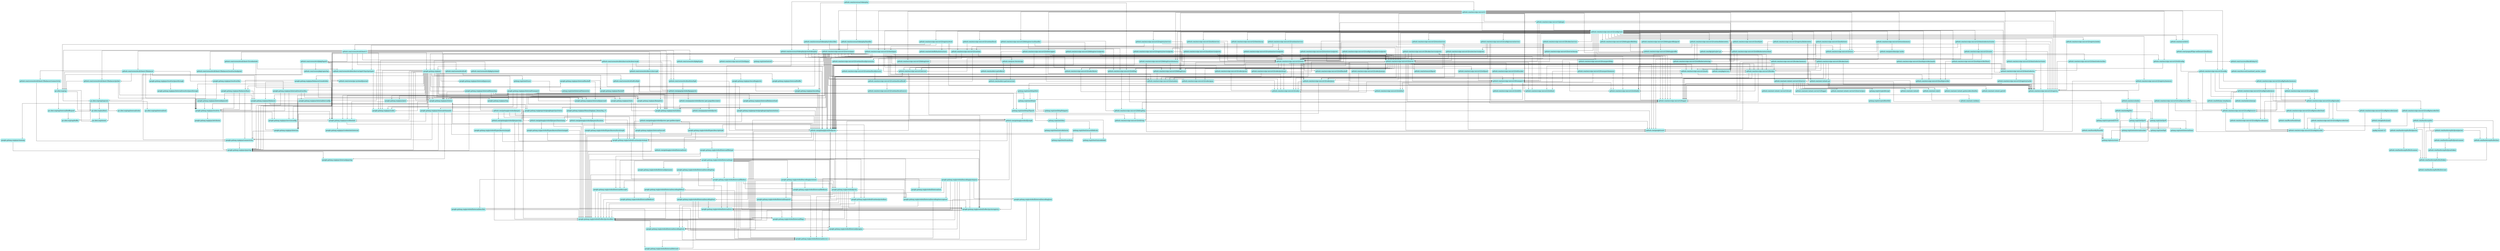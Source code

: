 digraph godep {
splines=ortho
nodesep=0.4
ranksep=0.8
node [shape="box",style="rounded,filled"]
edge [arrowsize="0.5"]
"github.com/BurntSushi/toml" [label="github.com/BurntSushi/toml" color="paleturquoise" URL="https://godoc.org/github.com/BurntSushi/toml" target="_blank"];
"github.com/bitly/go-simplejson" [label="github.com/bitly/go-simplejson" color="paleturquoise" URL="https://godoc.org/github.com/bitly/go-simplejson" target="_blank"];
"github.com/coreos/etcd/auth/authpb" [label="github.com/coreos/etcd/auth/authpb" color="paleturquoise" URL="https://godoc.org/github.com/coreos/etcd/auth/authpb" target="_blank"];
"github.com/coreos/etcd/auth/authpb" -> "github.com/gogo/protobuf/gogoproto";
"github.com/coreos/etcd/auth/authpb" -> "github.com/golang/protobuf/proto";
"github.com/coreos/etcd/clientv3" [label="github.com/coreos/etcd/clientv3" color="paleturquoise" URL="https://godoc.org/github.com/coreos/etcd/clientv3" target="_blank"];
"github.com/coreos/etcd/clientv3" -> "github.com/coreos/etcd/auth/authpb";
"github.com/coreos/etcd/clientv3" -> "github.com/coreos/etcd/clientv3/balancer";
"github.com/coreos/etcd/clientv3" -> "github.com/coreos/etcd/clientv3/balancer/picker";
"github.com/coreos/etcd/clientv3" -> "github.com/coreos/etcd/clientv3/balancer/resolver/endpoint";
"github.com/coreos/etcd/clientv3" -> "github.com/coreos/etcd/clientv3/credentials";
"github.com/coreos/etcd/clientv3" -> "github.com/coreos/etcd/etcdserver/api/v3rpc/rpctypes";
"github.com/coreos/etcd/clientv3" -> "github.com/coreos/etcd/etcdserver/etcdserverpb";
"github.com/coreos/etcd/clientv3" -> "github.com/coreos/etcd/mvcc/mvccpb";
"github.com/coreos/etcd/clientv3" -> "github.com/coreos/etcd/pkg/logutil";
"github.com/coreos/etcd/clientv3" -> "github.com/coreos/etcd/pkg/types";
"github.com/coreos/etcd/clientv3" -> "github.com/google/uuid";
"github.com/coreos/etcd/clientv3" -> "go.uber.org/zap";
"github.com/coreos/etcd/clientv3" -> "google.golang.org/grpc";
"github.com/coreos/etcd/clientv3" -> "google.golang.org/grpc/codes";
"github.com/coreos/etcd/clientv3" -> "google.golang.org/grpc/credentials";
"github.com/coreos/etcd/clientv3" -> "google.golang.org/grpc/grpclog";
"github.com/coreos/etcd/clientv3" -> "google.golang.org/grpc/keepalive";
"github.com/coreos/etcd/clientv3" -> "google.golang.org/grpc/metadata";
"github.com/coreos/etcd/clientv3" -> "google.golang.org/grpc/status";
"github.com/coreos/etcd/clientv3/balancer" [label="github.com/coreos/etcd/clientv3/balancer" color="paleturquoise" URL="https://godoc.org/github.com/coreos/etcd/clientv3/balancer" target="_blank"];
"github.com/coreos/etcd/clientv3/balancer" -> "github.com/coreos/etcd/clientv3/balancer/connectivity";
"github.com/coreos/etcd/clientv3/balancer" -> "github.com/coreos/etcd/clientv3/balancer/picker";
"github.com/coreos/etcd/clientv3/balancer" -> "go.uber.org/zap";
"github.com/coreos/etcd/clientv3/balancer" -> "google.golang.org/grpc/balancer";
"github.com/coreos/etcd/clientv3/balancer" -> "google.golang.org/grpc/connectivity";
"github.com/coreos/etcd/clientv3/balancer" -> "google.golang.org/grpc/resolver";
"github.com/coreos/etcd/clientv3/balancer" -> "google.golang.org/grpc/resolver/dns";
"github.com/coreos/etcd/clientv3/balancer" -> "google.golang.org/grpc/resolver/passthrough";
"github.com/coreos/etcd/clientv3/balancer/connectivity" [label="github.com/coreos/etcd/clientv3/balancer/connectivity" color="paleturquoise" URL="https://godoc.org/github.com/coreos/etcd/clientv3/balancer/connectivity" target="_blank"];
"github.com/coreos/etcd/clientv3/balancer/connectivity" -> "go.uber.org/zap";
"github.com/coreos/etcd/clientv3/balancer/connectivity" -> "google.golang.org/grpc/connectivity";
"github.com/coreos/etcd/clientv3/balancer/picker" [label="github.com/coreos/etcd/clientv3/balancer/picker" color="paleturquoise" URL="https://godoc.org/github.com/coreos/etcd/clientv3/balancer/picker" target="_blank"];
"github.com/coreos/etcd/clientv3/balancer/picker" -> "go.uber.org/zap";
"github.com/coreos/etcd/clientv3/balancer/picker" -> "go.uber.org/zap/zapcore";
"github.com/coreos/etcd/clientv3/balancer/picker" -> "google.golang.org/grpc/balancer";
"github.com/coreos/etcd/clientv3/balancer/picker" -> "google.golang.org/grpc/resolver";
"github.com/coreos/etcd/clientv3/balancer/resolver/endpoint" [label="github.com/coreos/etcd/clientv3/balancer/resolver/endpoint" color="paleturquoise" URL="https://godoc.org/github.com/coreos/etcd/clientv3/balancer/resolver/endpoint" target="_blank"];
"github.com/coreos/etcd/clientv3/balancer/resolver/endpoint" -> "google.golang.org/grpc/resolver";
"github.com/coreos/etcd/clientv3/credentials" [label="github.com/coreos/etcd/clientv3/credentials" color="paleturquoise" URL="https://godoc.org/github.com/coreos/etcd/clientv3/credentials" target="_blank"];
"github.com/coreos/etcd/clientv3/credentials" -> "github.com/coreos/etcd/clientv3/balancer/resolver/endpoint";
"github.com/coreos/etcd/clientv3/credentials" -> "github.com/coreos/etcd/etcdserver/api/v3rpc/rpctypes";
"github.com/coreos/etcd/clientv3/credentials" -> "google.golang.org/grpc/credentials";
"github.com/coreos/etcd/etcdserver/api/v3rpc/rpctypes" [label="github.com/coreos/etcd/etcdserver/api/v3rpc/rpctypes" color="paleturquoise" URL="https://godoc.org/github.com/coreos/etcd/etcdserver/api/v3rpc/rpctypes" target="_blank"];
"github.com/coreos/etcd/etcdserver/api/v3rpc/rpctypes" -> "google.golang.org/grpc/codes";
"github.com/coreos/etcd/etcdserver/api/v3rpc/rpctypes" -> "google.golang.org/grpc/status";
"github.com/coreos/etcd/etcdserver/etcdserverpb" [label="github.com/coreos/etcd/etcdserver/etcdserverpb" color="paleturquoise" URL="https://godoc.org/github.com/coreos/etcd/etcdserver/etcdserverpb" target="_blank"];
"github.com/coreos/etcd/etcdserver/etcdserverpb" -> "github.com/coreos/etcd/auth/authpb";
"github.com/coreos/etcd/etcdserver/etcdserverpb" -> "github.com/coreos/etcd/mvcc/mvccpb";
"github.com/coreos/etcd/etcdserver/etcdserverpb" -> "github.com/gogo/protobuf/gogoproto";
"github.com/coreos/etcd/etcdserver/etcdserverpb" -> "github.com/golang/protobuf/proto";
"github.com/coreos/etcd/etcdserver/etcdserverpb" -> "google.golang.org/genproto/googleapis/api/annotations";
"github.com/coreos/etcd/etcdserver/etcdserverpb" -> "google.golang.org/grpc";
"github.com/coreos/etcd/etcdserver/etcdserverpb" -> "google.golang.org/grpc/codes";
"github.com/coreos/etcd/etcdserver/etcdserverpb" -> "google.golang.org/grpc/status";
"github.com/coreos/etcd/mvcc/mvccpb" [label="github.com/coreos/etcd/mvcc/mvccpb" color="paleturquoise" URL="https://godoc.org/github.com/coreos/etcd/mvcc/mvccpb" target="_blank"];
"github.com/coreos/etcd/mvcc/mvccpb" -> "github.com/gogo/protobuf/gogoproto";
"github.com/coreos/etcd/mvcc/mvccpb" -> "github.com/golang/protobuf/proto";
"github.com/coreos/etcd/pkg/logutil" [label="github.com/coreos/etcd/pkg/logutil" color="paleturquoise" URL="https://godoc.org/github.com/coreos/etcd/pkg/logutil" target="_blank"];
"github.com/coreos/etcd/pkg/logutil" -> "github.com/coreos/etcd/pkg/systemd";
"github.com/coreos/etcd/pkg/logutil" -> "github.com/coreos/etcd/raft";
"github.com/coreos/etcd/pkg/logutil" -> "github.com/coreos/go-systemd/journal";
"github.com/coreos/etcd/pkg/logutil" -> "github.com/coreos/pkg/capnslog";
"github.com/coreos/etcd/pkg/logutil" -> "go.uber.org/zap";
"github.com/coreos/etcd/pkg/logutil" -> "go.uber.org/zap/zapcore";
"github.com/coreos/etcd/pkg/logutil" -> "google.golang.org/grpc/grpclog";
"github.com/coreos/etcd/pkg/systemd" [label="github.com/coreos/etcd/pkg/systemd" color="paleturquoise" URL="https://godoc.org/github.com/coreos/etcd/pkg/systemd" target="_blank"];
"github.com/coreos/etcd/pkg/types" [label="github.com/coreos/etcd/pkg/types" color="paleturquoise" URL="https://godoc.org/github.com/coreos/etcd/pkg/types" target="_blank"];
"github.com/coreos/etcd/raft" [label="github.com/coreos/etcd/raft" color="paleturquoise" URL="https://godoc.org/github.com/coreos/etcd/raft" target="_blank"];
"github.com/coreos/etcd/raft" -> "github.com/coreos/etcd/raft/raftpb";
"github.com/coreos/etcd/raft/raftpb" [label="github.com/coreos/etcd/raft/raftpb" color="paleturquoise" URL="https://godoc.org/github.com/coreos/etcd/raft/raftpb" target="_blank"];
"github.com/coreos/etcd/raft/raftpb" -> "github.com/gogo/protobuf/gogoproto";
"github.com/coreos/etcd/raft/raftpb" -> "github.com/golang/protobuf/proto";
"github.com/coreos/go-systemd/journal" [label="github.com/coreos/go-systemd/journal" color="paleturquoise" URL="https://godoc.org/github.com/coreos/go-systemd/journal" target="_blank"];
"github.com/coreos/pkg/capnslog" [label="github.com/coreos/pkg/capnslog" color="paleturquoise" URL="https://godoc.org/github.com/coreos/pkg/capnslog" target="_blank"];
"github.com/coreos/pkg/capnslog" -> "github.com/coreos/go-systemd/journal";
"github.com/cpuguy83/go-md2man/v2/md2man" [label="github.com/cpuguy83/go-md2man/v2/md2man" color="paleturquoise" URL="https://godoc.org/github.com/cpuguy83/go-md2man/v2/md2man" target="_blank"];
"github.com/cpuguy83/go-md2man/v2/md2man" -> "github.com/russross/blackfriday/v2";
"github.com/dgrijalva/jwt-go" [label="github.com/dgrijalva/jwt-go" color="paleturquoise" URL="https://godoc.org/github.com/dgrijalva/jwt-go" target="_blank"];
"github.com/fsnotify/fsnotify" [label="github.com/fsnotify/fsnotify" color="paleturquoise" URL="https://godoc.org/github.com/fsnotify/fsnotify" target="_blank"];
"github.com/fsnotify/fsnotify" -> "golang.org/x/sys/unix";
"github.com/ghodss/yaml" [label="github.com/ghodss/yaml" color="paleturquoise" URL="https://godoc.org/github.com/ghodss/yaml" target="_blank"];
"github.com/ghodss/yaml" -> "gopkg.in/yaml.v2";
"github.com/gogo/protobuf/gogoproto" [label="github.com/gogo/protobuf/gogoproto" color="paleturquoise" URL="https://godoc.org/github.com/gogo/protobuf/gogoproto" target="_blank"];
"github.com/gogo/protobuf/gogoproto" -> "github.com/gogo/protobuf/proto";
"github.com/gogo/protobuf/gogoproto" -> "github.com/gogo/protobuf/protoc-gen-gogo/descriptor";
"github.com/gogo/protobuf/proto" [label="github.com/gogo/protobuf/proto" color="paleturquoise" URL="https://godoc.org/github.com/gogo/protobuf/proto" target="_blank"];
"github.com/gogo/protobuf/protoc-gen-gogo/descriptor" [label="github.com/gogo/protobuf/protoc-gen-gogo/descriptor" color="paleturquoise" URL="https://godoc.org/github.com/gogo/protobuf/protoc-gen-gogo/descriptor" target="_blank"];
"github.com/gogo/protobuf/protoc-gen-gogo/descriptor" -> "github.com/gogo/protobuf/proto";
"github.com/golang/protobuf/internal/wire" [label="github.com/golang/protobuf/internal/wire" color="paleturquoise" URL="https://godoc.org/github.com/golang/protobuf/internal/wire" target="_blank"];
"github.com/golang/protobuf/internal/wire" -> "google.golang.org/protobuf/reflect/protoreflect";
"github.com/golang/protobuf/jsonpb" [label="github.com/golang/protobuf/jsonpb" color="paleturquoise" URL="https://godoc.org/github.com/golang/protobuf/jsonpb" target="_blank"];
"github.com/golang/protobuf/jsonpb" -> "github.com/golang/protobuf/proto";
"github.com/golang/protobuf/jsonpb" -> "google.golang.org/protobuf/encoding/protojson";
"github.com/golang/protobuf/jsonpb" -> "google.golang.org/protobuf/proto";
"github.com/golang/protobuf/jsonpb" -> "google.golang.org/protobuf/reflect/protoreflect";
"github.com/golang/protobuf/jsonpb" -> "google.golang.org/protobuf/reflect/protoregistry";
"github.com/golang/protobuf/jsonpb" -> "google.golang.org/protobuf/runtime/protoimpl";
"github.com/golang/protobuf/proto" [label="github.com/golang/protobuf/proto" color="paleturquoise" URL="https://godoc.org/github.com/golang/protobuf/proto" target="_blank"];
"github.com/golang/protobuf/proto" -> "github.com/golang/protobuf/internal/wire";
"github.com/golang/protobuf/proto" -> "google.golang.org/protobuf/encoding/prototext";
"github.com/golang/protobuf/proto" -> "google.golang.org/protobuf/proto";
"github.com/golang/protobuf/proto" -> "google.golang.org/protobuf/reflect/protoreflect";
"github.com/golang/protobuf/proto" -> "google.golang.org/protobuf/reflect/protoregistry";
"github.com/golang/protobuf/proto" -> "google.golang.org/protobuf/runtime/protoiface";
"github.com/golang/protobuf/proto" -> "google.golang.org/protobuf/runtime/protoimpl";
"github.com/golang/protobuf/protoc-gen-go/descriptor" [label="github.com/golang/protobuf/protoc-gen-go/descriptor" color="paleturquoise" URL="https://godoc.org/github.com/golang/protobuf/protoc-gen-go/descriptor" target="_blank"];
"github.com/golang/protobuf/protoc-gen-go/descriptor" -> "google.golang.org/protobuf/reflect/protoreflect";
"github.com/golang/protobuf/protoc-gen-go/descriptor" -> "google.golang.org/protobuf/runtime/protoimpl";
"github.com/golang/protobuf/protoc-gen-go/descriptor" -> "google.golang.org/protobuf/types/descriptorpb";
"github.com/golang/protobuf/ptypes" [label="github.com/golang/protobuf/ptypes" color="paleturquoise" URL="https://godoc.org/github.com/golang/protobuf/ptypes" target="_blank"];
"github.com/golang/protobuf/ptypes" -> "github.com/golang/protobuf/proto";
"github.com/golang/protobuf/ptypes" -> "github.com/golang/protobuf/ptypes/any";
"github.com/golang/protobuf/ptypes" -> "github.com/golang/protobuf/ptypes/duration";
"github.com/golang/protobuf/ptypes" -> "github.com/golang/protobuf/ptypes/timestamp";
"github.com/golang/protobuf/ptypes" -> "google.golang.org/protobuf/reflect/protoreflect";
"github.com/golang/protobuf/ptypes" -> "google.golang.org/protobuf/reflect/protoregistry";
"github.com/golang/protobuf/ptypes/any" [label="github.com/golang/protobuf/ptypes/any" color="paleturquoise" URL="https://godoc.org/github.com/golang/protobuf/ptypes/any" target="_blank"];
"github.com/golang/protobuf/ptypes/any" -> "google.golang.org/protobuf/reflect/protoreflect";
"github.com/golang/protobuf/ptypes/any" -> "google.golang.org/protobuf/runtime/protoimpl";
"github.com/golang/protobuf/ptypes/any" -> "google.golang.org/protobuf/types/known/anypb";
"github.com/golang/protobuf/ptypes/duration" [label="github.com/golang/protobuf/ptypes/duration" color="paleturquoise" URL="https://godoc.org/github.com/golang/protobuf/ptypes/duration" target="_blank"];
"github.com/golang/protobuf/ptypes/duration" -> "google.golang.org/protobuf/reflect/protoreflect";
"github.com/golang/protobuf/ptypes/duration" -> "google.golang.org/protobuf/runtime/protoimpl";
"github.com/golang/protobuf/ptypes/duration" -> "google.golang.org/protobuf/types/known/durationpb";
"github.com/golang/protobuf/ptypes/timestamp" [label="github.com/golang/protobuf/ptypes/timestamp" color="paleturquoise" URL="https://godoc.org/github.com/golang/protobuf/ptypes/timestamp" target="_blank"];
"github.com/golang/protobuf/ptypes/timestamp" -> "google.golang.org/protobuf/reflect/protoreflect";
"github.com/golang/protobuf/ptypes/timestamp" -> "google.golang.org/protobuf/runtime/protoimpl";
"github.com/golang/protobuf/ptypes/timestamp" -> "google.golang.org/protobuf/types/known/timestamppb";
"github.com/google/uuid" [label="github.com/google/uuid" color="paleturquoise" URL="https://godoc.org/github.com/google/uuid" target="_blank"];
"github.com/hashicorp/hcl" [label="github.com/hashicorp/hcl" color="paleturquoise" URL="https://godoc.org/github.com/hashicorp/hcl" target="_blank"];
"github.com/hashicorp/hcl" -> "github.com/hashicorp/hcl/hcl/ast";
"github.com/hashicorp/hcl" -> "github.com/hashicorp/hcl/hcl/parser";
"github.com/hashicorp/hcl" -> "github.com/hashicorp/hcl/hcl/token";
"github.com/hashicorp/hcl" -> "github.com/hashicorp/hcl/json/parser";
"github.com/hashicorp/hcl/hcl/ast" [label="github.com/hashicorp/hcl/hcl/ast" color="paleturquoise" URL="https://godoc.org/github.com/hashicorp/hcl/hcl/ast" target="_blank"];
"github.com/hashicorp/hcl/hcl/ast" -> "github.com/hashicorp/hcl/hcl/token";
"github.com/hashicorp/hcl/hcl/parser" [label="github.com/hashicorp/hcl/hcl/parser" color="paleturquoise" URL="https://godoc.org/github.com/hashicorp/hcl/hcl/parser" target="_blank"];
"github.com/hashicorp/hcl/hcl/parser" -> "github.com/hashicorp/hcl/hcl/ast";
"github.com/hashicorp/hcl/hcl/parser" -> "github.com/hashicorp/hcl/hcl/scanner";
"github.com/hashicorp/hcl/hcl/parser" -> "github.com/hashicorp/hcl/hcl/token";
"github.com/hashicorp/hcl/hcl/scanner" [label="github.com/hashicorp/hcl/hcl/scanner" color="paleturquoise" URL="https://godoc.org/github.com/hashicorp/hcl/hcl/scanner" target="_blank"];
"github.com/hashicorp/hcl/hcl/scanner" -> "github.com/hashicorp/hcl/hcl/token";
"github.com/hashicorp/hcl/hcl/strconv" [label="github.com/hashicorp/hcl/hcl/strconv" color="paleturquoise" URL="https://godoc.org/github.com/hashicorp/hcl/hcl/strconv" target="_blank"];
"github.com/hashicorp/hcl/hcl/token" [label="github.com/hashicorp/hcl/hcl/token" color="paleturquoise" URL="https://godoc.org/github.com/hashicorp/hcl/hcl/token" target="_blank"];
"github.com/hashicorp/hcl/hcl/token" -> "github.com/hashicorp/hcl/hcl/strconv";
"github.com/hashicorp/hcl/json/parser" [label="github.com/hashicorp/hcl/json/parser" color="paleturquoise" URL="https://godoc.org/github.com/hashicorp/hcl/json/parser" target="_blank"];
"github.com/hashicorp/hcl/json/parser" -> "github.com/hashicorp/hcl/hcl/ast";
"github.com/hashicorp/hcl/json/parser" -> "github.com/hashicorp/hcl/hcl/token";
"github.com/hashicorp/hcl/json/parser" -> "github.com/hashicorp/hcl/json/scanner";
"github.com/hashicorp/hcl/json/parser" -> "github.com/hashicorp/hcl/json/token";
"github.com/hashicorp/hcl/json/scanner" [label="github.com/hashicorp/hcl/json/scanner" color="paleturquoise" URL="https://godoc.org/github.com/hashicorp/hcl/json/scanner" target="_blank"];
"github.com/hashicorp/hcl/json/scanner" -> "github.com/hashicorp/hcl/json/token";
"github.com/hashicorp/hcl/json/token" [label="github.com/hashicorp/hcl/json/token" color="paleturquoise" URL="https://godoc.org/github.com/hashicorp/hcl/json/token" target="_blank"];
"github.com/hashicorp/hcl/json/token" -> "github.com/hashicorp/hcl/hcl/token";
"github.com/imdario/mergo" [label="github.com/imdario/mergo" color="paleturquoise" URL="https://godoc.org/github.com/imdario/mergo" target="_blank"];
"github.com/json-iterator/go" [label="github.com/json-iterator/go" color="paleturquoise" URL="https://godoc.org/github.com/json-iterator/go" target="_blank"];
"github.com/json-iterator/go" -> "github.com/modern-go/concurrent";
"github.com/json-iterator/go" -> "github.com/modern-go/reflect2";
"github.com/micro/cli/v2" [label="github.com/micro/cli/v2" color="paleturquoise" URL="https://godoc.org/github.com/micro/cli/v2" target="_blank"];
"github.com/micro/cli/v2" -> "github.com/cpuguy83/go-md2man/v2/md2man";
"github.com/micro/go-micro/v2" [label="github.com/micro/go-micro/v2" color="paleturquoise" URL="https://godoc.org/github.com/micro/go-micro/v2" target="_blank"];
"github.com/micro/go-micro/v2" -> "github.com/micro/cli/v2";
"github.com/micro/go-micro/v2" -> "github.com/micro/go-micro/v2/auth";
"github.com/micro/go-micro/v2" -> "github.com/micro/go-micro/v2/broker";
"github.com/micro/go-micro/v2" -> "github.com/micro/go-micro/v2/client";
"github.com/micro/go-micro/v2" -> "github.com/micro/go-micro/v2/client/grpc";
"github.com/micro/go-micro/v2" -> "github.com/micro/go-micro/v2/client/selector";
"github.com/micro/go-micro/v2" -> "github.com/micro/go-micro/v2/config";
"github.com/micro/go-micro/v2" -> "github.com/micro/go-micro/v2/config/cmd";
"github.com/micro/go-micro/v2" -> "github.com/micro/go-micro/v2/debug/profile";
"github.com/micro/go-micro/v2" -> "github.com/micro/go-micro/v2/debug/service/handler";
"github.com/micro/go-micro/v2" -> "github.com/micro/go-micro/v2/debug/stats";
"github.com/micro/go-micro/v2" -> "github.com/micro/go-micro/v2/debug/trace";
"github.com/micro/go-micro/v2" -> "github.com/micro/go-micro/v2/debug/trace/memory";
"github.com/micro/go-micro/v2" -> "github.com/micro/go-micro/v2/logger";
"github.com/micro/go-micro/v2" -> "github.com/micro/go-micro/v2/plugin";
"github.com/micro/go-micro/v2" -> "github.com/micro/go-micro/v2/registry";
"github.com/micro/go-micro/v2" -> "github.com/micro/go-micro/v2/server";
"github.com/micro/go-micro/v2" -> "github.com/micro/go-micro/v2/server/grpc";
"github.com/micro/go-micro/v2" -> "github.com/micro/go-micro/v2/store";
"github.com/micro/go-micro/v2" -> "github.com/micro/go-micro/v2/store/memory";
"github.com/micro/go-micro/v2" -> "github.com/micro/go-micro/v2/transport";
"github.com/micro/go-micro/v2" -> "github.com/micro/go-micro/v2/util/config";
"github.com/micro/go-micro/v2" -> "github.com/micro/go-micro/v2/util/wrapper";
"github.com/micro/go-micro/v2/auth" [label="github.com/micro/go-micro/v2/auth" color="paleturquoise" URL="https://godoc.org/github.com/micro/go-micro/v2/auth" target="_blank"];
"github.com/micro/go-micro/v2/auth" -> "github.com/micro/go-micro/v2/auth/provider";
"github.com/micro/go-micro/v2/auth" -> "github.com/micro/go-micro/v2/metadata";
"github.com/micro/go-micro/v2/auth/jwt" [label="github.com/micro/go-micro/v2/auth/jwt" color="paleturquoise" URL="https://godoc.org/github.com/micro/go-micro/v2/auth/jwt" target="_blank"];
"github.com/micro/go-micro/v2/auth/jwt" -> "github.com/dgrijalva/jwt-go";
"github.com/micro/go-micro/v2/auth/jwt" -> "github.com/micro/go-micro/v2/auth";
"github.com/micro/go-micro/v2/auth/provider" [label="github.com/micro/go-micro/v2/auth/provider" color="paleturquoise" URL="https://godoc.org/github.com/micro/go-micro/v2/auth/provider" target="_blank"];
"github.com/micro/go-micro/v2/auth/provider/basic" [label="github.com/micro/go-micro/v2/auth/provider/basic" color="paleturquoise" URL="https://godoc.org/github.com/micro/go-micro/v2/auth/provider/basic" target="_blank"];
"github.com/micro/go-micro/v2/auth/provider/basic" -> "github.com/micro/go-micro/v2/auth/provider";
"github.com/micro/go-micro/v2/auth/provider/oauth" [label="github.com/micro/go-micro/v2/auth/provider/oauth" color="paleturquoise" URL="https://godoc.org/github.com/micro/go-micro/v2/auth/provider/oauth" target="_blank"];
"github.com/micro/go-micro/v2/auth/provider/oauth" -> "github.com/micro/go-micro/v2/auth/provider";
"github.com/micro/go-micro/v2/auth/service" [label="github.com/micro/go-micro/v2/auth/service" color="paleturquoise" URL="https://godoc.org/github.com/micro/go-micro/v2/auth/service" target="_blank"];
"github.com/micro/go-micro/v2/auth/service" -> "github.com/micro/go-micro/v2/auth";
"github.com/micro/go-micro/v2/auth/service" -> "github.com/micro/go-micro/v2/auth/service/proto";
"github.com/micro/go-micro/v2/auth/service" -> "github.com/micro/go-micro/v2/client";
"github.com/micro/go-micro/v2/auth/service/proto" [label="github.com/micro/go-micro/v2/auth/service/proto" color="paleturquoise" URL="https://godoc.org/github.com/micro/go-micro/v2/auth/service/proto" target="_blank"];
"github.com/micro/go-micro/v2/auth/service/proto" -> "github.com/golang/protobuf/proto";
"github.com/micro/go-micro/v2/auth/service/proto" -> "github.com/micro/go-micro/v2/client";
"github.com/micro/go-micro/v2/auth/service/proto" -> "github.com/micro/go-micro/v2/server";
"github.com/micro/go-micro/v2/auth/store" [label="github.com/micro/go-micro/v2/auth/store" color="paleturquoise" URL="https://godoc.org/github.com/micro/go-micro/v2/auth/store" target="_blank"];
"github.com/micro/go-micro/v2/auth/store" -> "github.com/google/uuid";
"github.com/micro/go-micro/v2/auth/store" -> "github.com/micro/go-micro/v2/auth";
"github.com/micro/go-micro/v2/auth/store" -> "github.com/micro/go-micro/v2/errors";
"github.com/micro/go-micro/v2/auth/store" -> "github.com/micro/go-micro/v2/store";
"github.com/micro/go-micro/v2/broker" [label="github.com/micro/go-micro/v2/broker" color="paleturquoise" URL="https://godoc.org/github.com/micro/go-micro/v2/broker" target="_blank"];
"github.com/micro/go-micro/v2/broker" -> "github.com/micro/go-micro/v2/codec";
"github.com/micro/go-micro/v2/broker" -> "github.com/micro/go-micro/v2/codec/json";
"github.com/micro/go-micro/v2/broker" -> "github.com/micro/go-micro/v2/logger";
"github.com/micro/go-micro/v2/broker" -> "github.com/micro/go-micro/v2/registry";
"github.com/micro/go-micro/v2/broker" -> "github.com/micro/go-micro/v2/util/addr";
"github.com/micro/go-micro/v2/broker" -> "github.com/nats-io/nats-server/v2/server";
"github.com/micro/go-micro/v2/broker" -> "github.com/nats-io/nats.go";
"github.com/micro/go-micro/v2/broker/memory" [label="github.com/micro/go-micro/v2/broker/memory" color="paleturquoise" URL="https://godoc.org/github.com/micro/go-micro/v2/broker/memory" target="_blank"];
"github.com/micro/go-micro/v2/broker/memory" -> "github.com/google/uuid";
"github.com/micro/go-micro/v2/broker/memory" -> "github.com/micro/go-micro/v2/broker";
"github.com/micro/go-micro/v2/broker/memory" -> "github.com/micro/go-micro/v2/logger";
"github.com/micro/go-micro/v2/broker/memory" -> "github.com/micro/go-micro/v2/util/addr";
"github.com/micro/go-micro/v2/broker/memory" -> "github.com/micro/go-micro/v2/util/net";
"github.com/micro/go-micro/v2/broker/nats" [label="github.com/micro/go-micro/v2/broker/nats" color="paleturquoise" URL="https://godoc.org/github.com/micro/go-micro/v2/broker/nats" target="_blank"];
"github.com/micro/go-micro/v2/broker/nats" -> "github.com/micro/go-micro/v2/broker";
"github.com/micro/go-micro/v2/broker/nats" -> "github.com/micro/go-micro/v2/codec/json";
"github.com/micro/go-micro/v2/broker/nats" -> "github.com/micro/go-micro/v2/logger";
"github.com/micro/go-micro/v2/broker/nats" -> "github.com/micro/go-micro/v2/registry";
"github.com/micro/go-micro/v2/broker/nats" -> "github.com/micro/go-micro/v2/util/addr";
"github.com/micro/go-micro/v2/broker/nats" -> "github.com/nats-io/nats-server/v2/server";
"github.com/micro/go-micro/v2/broker/nats" -> "github.com/nats-io/nats.go";
"github.com/micro/go-micro/v2/broker/service" [label="github.com/micro/go-micro/v2/broker/service" color="paleturquoise" URL="https://godoc.org/github.com/micro/go-micro/v2/broker/service" target="_blank"];
"github.com/micro/go-micro/v2/broker/service" -> "github.com/micro/go-micro/v2/broker";
"github.com/micro/go-micro/v2/broker/service" -> "github.com/micro/go-micro/v2/broker/service/proto";
"github.com/micro/go-micro/v2/broker/service" -> "github.com/micro/go-micro/v2/client";
"github.com/micro/go-micro/v2/broker/service" -> "github.com/micro/go-micro/v2/logger";
"github.com/micro/go-micro/v2/broker/service/proto" [label="github.com/micro/go-micro/v2/broker/service/proto" color="paleturquoise" URL="https://godoc.org/github.com/micro/go-micro/v2/broker/service/proto" target="_blank"];
"github.com/micro/go-micro/v2/broker/service/proto" -> "github.com/golang/protobuf/proto";
"github.com/micro/go-micro/v2/broker/service/proto" -> "github.com/micro/go-micro/v2/client";
"github.com/micro/go-micro/v2/broker/service/proto" -> "github.com/micro/go-micro/v2/server";
"github.com/micro/go-micro/v2/client" [label="github.com/micro/go-micro/v2/client" color="paleturquoise" URL="https://godoc.org/github.com/micro/go-micro/v2/client" target="_blank"];
"github.com/micro/go-micro/v2/client" -> "github.com/google/uuid";
"github.com/micro/go-micro/v2/client" -> "github.com/micro/go-micro/v2/broker";
"github.com/micro/go-micro/v2/client" -> "github.com/micro/go-micro/v2/client/selector";
"github.com/micro/go-micro/v2/client" -> "github.com/micro/go-micro/v2/codec";
"github.com/micro/go-micro/v2/client" -> "github.com/micro/go-micro/v2/codec/bytes";
"github.com/micro/go-micro/v2/client" -> "github.com/micro/go-micro/v2/codec/grpc";
"github.com/micro/go-micro/v2/client" -> "github.com/micro/go-micro/v2/codec/json";
"github.com/micro/go-micro/v2/client" -> "github.com/micro/go-micro/v2/codec/jsonrpc";
"github.com/micro/go-micro/v2/client" -> "github.com/micro/go-micro/v2/codec/proto";
"github.com/micro/go-micro/v2/client" -> "github.com/micro/go-micro/v2/codec/protorpc";
"github.com/micro/go-micro/v2/client" -> "github.com/micro/go-micro/v2/errors";
"github.com/micro/go-micro/v2/client" -> "github.com/micro/go-micro/v2/metadata";
"github.com/micro/go-micro/v2/client" -> "github.com/micro/go-micro/v2/registry";
"github.com/micro/go-micro/v2/client" -> "github.com/micro/go-micro/v2/transport";
"github.com/micro/go-micro/v2/client" -> "github.com/micro/go-micro/v2/util/backoff";
"github.com/micro/go-micro/v2/client" -> "github.com/micro/go-micro/v2/util/buf";
"github.com/micro/go-micro/v2/client" -> "github.com/micro/go-micro/v2/util/pool";
"github.com/micro/go-micro/v2/client/grpc" [label="github.com/micro/go-micro/v2/client/grpc" color="paleturquoise" URL="https://godoc.org/github.com/micro/go-micro/v2/client/grpc" target="_blank"];
"github.com/micro/go-micro/v2/client/grpc" -> "github.com/golang/protobuf/jsonpb";
"github.com/micro/go-micro/v2/client/grpc" -> "github.com/golang/protobuf/proto";
"github.com/micro/go-micro/v2/client/grpc" -> "github.com/json-iterator/go";
"github.com/micro/go-micro/v2/client/grpc" -> "github.com/micro/go-micro/v2/broker";
"github.com/micro/go-micro/v2/client/grpc" -> "github.com/micro/go-micro/v2/client";
"github.com/micro/go-micro/v2/client/grpc" -> "github.com/micro/go-micro/v2/client/selector";
"github.com/micro/go-micro/v2/client/grpc" -> "github.com/micro/go-micro/v2/codec";
"github.com/micro/go-micro/v2/client/grpc" -> "github.com/micro/go-micro/v2/codec/bytes";
"github.com/micro/go-micro/v2/client/grpc" -> "github.com/micro/go-micro/v2/errors";
"github.com/micro/go-micro/v2/client/grpc" -> "github.com/micro/go-micro/v2/metadata";
"github.com/micro/go-micro/v2/client/grpc" -> "github.com/micro/go-micro/v2/registry";
"github.com/micro/go-micro/v2/client/grpc" -> "github.com/micro/go-micro/v2/util/config";
"github.com/micro/go-micro/v2/client/grpc" -> "google.golang.org/grpc";
"github.com/micro/go-micro/v2/client/grpc" -> "google.golang.org/grpc/credentials";
"github.com/micro/go-micro/v2/client/grpc" -> "google.golang.org/grpc/encoding";
"github.com/micro/go-micro/v2/client/grpc" -> "google.golang.org/grpc/metadata";
"github.com/micro/go-micro/v2/client/grpc" -> "google.golang.org/grpc/status";
"github.com/micro/go-micro/v2/client/mucp" [label="github.com/micro/go-micro/v2/client/mucp" color="paleturquoise" URL="https://godoc.org/github.com/micro/go-micro/v2/client/mucp" target="_blank"];
"github.com/micro/go-micro/v2/client/mucp" -> "github.com/micro/go-micro/v2/client";
"github.com/micro/go-micro/v2/client/selector" [label="github.com/micro/go-micro/v2/client/selector" color="paleturquoise" URL="https://godoc.org/github.com/micro/go-micro/v2/client/selector" target="_blank"];
"github.com/micro/go-micro/v2/client/selector" -> "github.com/micro/go-micro/v2/registry";
"github.com/micro/go-micro/v2/client/selector" -> "github.com/micro/go-micro/v2/registry/cache";
"github.com/micro/go-micro/v2/client/selector/dns" [label="github.com/micro/go-micro/v2/client/selector/dns" color="paleturquoise" URL="https://godoc.org/github.com/micro/go-micro/v2/client/selector/dns" target="_blank"];
"github.com/micro/go-micro/v2/client/selector/dns" -> "github.com/micro/go-micro/v2/client/selector";
"github.com/micro/go-micro/v2/client/selector/dns" -> "github.com/micro/go-micro/v2/registry";
"github.com/micro/go-micro/v2/client/selector/router" [label="github.com/micro/go-micro/v2/client/selector/router" color="paleturquoise" URL="https://godoc.org/github.com/micro/go-micro/v2/client/selector/router" target="_blank"];
"github.com/micro/go-micro/v2/client/selector/router" -> "github.com/micro/go-micro/v2/client";
"github.com/micro/go-micro/v2/client/selector/router" -> "github.com/micro/go-micro/v2/client/selector";
"github.com/micro/go-micro/v2/client/selector/router" -> "github.com/micro/go-micro/v2/registry";
"github.com/micro/go-micro/v2/client/selector/router" -> "github.com/micro/go-micro/v2/router";
"github.com/micro/go-micro/v2/client/selector/router" -> "github.com/micro/go-micro/v2/router/service/proto";
"github.com/micro/go-micro/v2/client/selector/static" [label="github.com/micro/go-micro/v2/client/selector/static" color="paleturquoise" URL="https://godoc.org/github.com/micro/go-micro/v2/client/selector/static" target="_blank"];
"github.com/micro/go-micro/v2/client/selector/static" -> "github.com/micro/go-micro/v2/client/selector";
"github.com/micro/go-micro/v2/client/selector/static" -> "github.com/micro/go-micro/v2/registry";
"github.com/micro/go-micro/v2/codec" [label="github.com/micro/go-micro/v2/codec" color="paleturquoise" URL="https://godoc.org/github.com/micro/go-micro/v2/codec" target="_blank"];
"github.com/micro/go-micro/v2/codec/bytes" [label="github.com/micro/go-micro/v2/codec/bytes" color="paleturquoise" URL="https://godoc.org/github.com/micro/go-micro/v2/codec/bytes" target="_blank"];
"github.com/micro/go-micro/v2/codec/bytes" -> "github.com/micro/go-micro/v2/codec";
"github.com/micro/go-micro/v2/codec/grpc" [label="github.com/micro/go-micro/v2/codec/grpc" color="paleturquoise" URL="https://godoc.org/github.com/micro/go-micro/v2/codec/grpc" target="_blank"];
"github.com/micro/go-micro/v2/codec/grpc" -> "github.com/golang/protobuf/proto";
"github.com/micro/go-micro/v2/codec/grpc" -> "github.com/micro/go-micro/v2/codec";
"github.com/micro/go-micro/v2/codec/json" [label="github.com/micro/go-micro/v2/codec/json" color="paleturquoise" URL="https://godoc.org/github.com/micro/go-micro/v2/codec/json" target="_blank"];
"github.com/micro/go-micro/v2/codec/json" -> "github.com/golang/protobuf/jsonpb";
"github.com/micro/go-micro/v2/codec/json" -> "github.com/golang/protobuf/proto";
"github.com/micro/go-micro/v2/codec/json" -> "github.com/micro/go-micro/v2/codec";
"github.com/micro/go-micro/v2/codec/jsonrpc" [label="github.com/micro/go-micro/v2/codec/jsonrpc" color="paleturquoise" URL="https://godoc.org/github.com/micro/go-micro/v2/codec/jsonrpc" target="_blank"];
"github.com/micro/go-micro/v2/codec/jsonrpc" -> "github.com/micro/go-micro/v2/codec";
"github.com/micro/go-micro/v2/codec/proto" [label="github.com/micro/go-micro/v2/codec/proto" color="paleturquoise" URL="https://godoc.org/github.com/micro/go-micro/v2/codec/proto" target="_blank"];
"github.com/micro/go-micro/v2/codec/proto" -> "github.com/golang/protobuf/proto";
"github.com/micro/go-micro/v2/codec/proto" -> "github.com/micro/go-micro/v2/codec";
"github.com/micro/go-micro/v2/codec/protorpc" [label="github.com/micro/go-micro/v2/codec/protorpc" color="paleturquoise" URL="https://godoc.org/github.com/micro/go-micro/v2/codec/protorpc" target="_blank"];
"github.com/micro/go-micro/v2/codec/protorpc" -> "github.com/golang/protobuf/proto";
"github.com/micro/go-micro/v2/codec/protorpc" -> "github.com/micro/go-micro/v2/codec";
"github.com/micro/go-micro/v2/config" [label="github.com/micro/go-micro/v2/config" color="paleturquoise" URL="https://godoc.org/github.com/micro/go-micro/v2/config" target="_blank"];
"github.com/micro/go-micro/v2/config" -> "github.com/micro/go-micro/v2/config/loader";
"github.com/micro/go-micro/v2/config" -> "github.com/micro/go-micro/v2/config/loader/memory";
"github.com/micro/go-micro/v2/config" -> "github.com/micro/go-micro/v2/config/reader";
"github.com/micro/go-micro/v2/config" -> "github.com/micro/go-micro/v2/config/reader/json";
"github.com/micro/go-micro/v2/config" -> "github.com/micro/go-micro/v2/config/source";
"github.com/micro/go-micro/v2/config" -> "github.com/micro/go-micro/v2/config/source/file";
"github.com/micro/go-micro/v2/config/cmd" [label="github.com/micro/go-micro/v2/config/cmd" color="paleturquoise" URL="https://godoc.org/github.com/micro/go-micro/v2/config/cmd" target="_blank"];
"github.com/micro/go-micro/v2/config/cmd" -> "github.com/micro/cli/v2";
"github.com/micro/go-micro/v2/config/cmd" -> "github.com/micro/go-micro/v2/auth";
"github.com/micro/go-micro/v2/config/cmd" -> "github.com/micro/go-micro/v2/auth/jwt";
"github.com/micro/go-micro/v2/config/cmd" -> "github.com/micro/go-micro/v2/auth/provider";
"github.com/micro/go-micro/v2/config/cmd" -> "github.com/micro/go-micro/v2/auth/provider/basic";
"github.com/micro/go-micro/v2/config/cmd" -> "github.com/micro/go-micro/v2/auth/provider/oauth";
"github.com/micro/go-micro/v2/config/cmd" -> "github.com/micro/go-micro/v2/auth/service";
"github.com/micro/go-micro/v2/config/cmd" -> "github.com/micro/go-micro/v2/auth/store";
"github.com/micro/go-micro/v2/config/cmd" -> "github.com/micro/go-micro/v2/broker";
"github.com/micro/go-micro/v2/config/cmd" -> "github.com/micro/go-micro/v2/broker/memory";
"github.com/micro/go-micro/v2/config/cmd" -> "github.com/micro/go-micro/v2/broker/nats";
"github.com/micro/go-micro/v2/config/cmd" -> "github.com/micro/go-micro/v2/broker/service";
"github.com/micro/go-micro/v2/config/cmd" -> "github.com/micro/go-micro/v2/client";
"github.com/micro/go-micro/v2/config/cmd" -> "github.com/micro/go-micro/v2/client/grpc";
"github.com/micro/go-micro/v2/config/cmd" -> "github.com/micro/go-micro/v2/client/mucp";
"github.com/micro/go-micro/v2/config/cmd" -> "github.com/micro/go-micro/v2/client/selector";
"github.com/micro/go-micro/v2/config/cmd" -> "github.com/micro/go-micro/v2/client/selector/dns";
"github.com/micro/go-micro/v2/config/cmd" -> "github.com/micro/go-micro/v2/client/selector/router";
"github.com/micro/go-micro/v2/config/cmd" -> "github.com/micro/go-micro/v2/client/selector/static";
"github.com/micro/go-micro/v2/config/cmd" -> "github.com/micro/go-micro/v2/config";
"github.com/micro/go-micro/v2/config/cmd" -> "github.com/micro/go-micro/v2/config/source/service";
"github.com/micro/go-micro/v2/config/cmd" -> "github.com/micro/go-micro/v2/debug/profile";
"github.com/micro/go-micro/v2/config/cmd" -> "github.com/micro/go-micro/v2/debug/profile/http";
"github.com/micro/go-micro/v2/config/cmd" -> "github.com/micro/go-micro/v2/debug/profile/pprof";
"github.com/micro/go-micro/v2/config/cmd" -> "github.com/micro/go-micro/v2/debug/trace";
"github.com/micro/go-micro/v2/config/cmd" -> "github.com/micro/go-micro/v2/debug/trace/memory";
"github.com/micro/go-micro/v2/config/cmd" -> "github.com/micro/go-micro/v2/logger";
"github.com/micro/go-micro/v2/config/cmd" -> "github.com/micro/go-micro/v2/registry";
"github.com/micro/go-micro/v2/config/cmd" -> "github.com/micro/go-micro/v2/registry/etcd";
"github.com/micro/go-micro/v2/config/cmd" -> "github.com/micro/go-micro/v2/registry/kubernetes";
"github.com/micro/go-micro/v2/config/cmd" -> "github.com/micro/go-micro/v2/registry/mdns";
"github.com/micro/go-micro/v2/config/cmd" -> "github.com/micro/go-micro/v2/registry/memory";
"github.com/micro/go-micro/v2/config/cmd" -> "github.com/micro/go-micro/v2/registry/service";
"github.com/micro/go-micro/v2/config/cmd" -> "github.com/micro/go-micro/v2/runtime";
"github.com/micro/go-micro/v2/config/cmd" -> "github.com/micro/go-micro/v2/runtime/kubernetes";
"github.com/micro/go-micro/v2/config/cmd" -> "github.com/micro/go-micro/v2/runtime/local";
"github.com/micro/go-micro/v2/config/cmd" -> "github.com/micro/go-micro/v2/runtime/service";
"github.com/micro/go-micro/v2/config/cmd" -> "github.com/micro/go-micro/v2/server";
"github.com/micro/go-micro/v2/config/cmd" -> "github.com/micro/go-micro/v2/server/grpc";
"github.com/micro/go-micro/v2/config/cmd" -> "github.com/micro/go-micro/v2/server/mucp";
"github.com/micro/go-micro/v2/config/cmd" -> "github.com/micro/go-micro/v2/store";
"github.com/micro/go-micro/v2/config/cmd" -> "github.com/micro/go-micro/v2/store/memory";
"github.com/micro/go-micro/v2/config/cmd" -> "github.com/micro/go-micro/v2/store/service";
"github.com/micro/go-micro/v2/config/cmd" -> "github.com/micro/go-micro/v2/transport";
"github.com/micro/go-micro/v2/config/cmd" -> "github.com/micro/go-micro/v2/transport/http";
"github.com/micro/go-micro/v2/config/cmd" -> "github.com/micro/go-micro/v2/transport/memory";
"github.com/micro/go-micro/v2/config/encoder" [label="github.com/micro/go-micro/v2/config/encoder" color="paleturquoise" URL="https://godoc.org/github.com/micro/go-micro/v2/config/encoder" target="_blank"];
"github.com/micro/go-micro/v2/config/encoder/hcl" [label="github.com/micro/go-micro/v2/config/encoder/hcl" color="paleturquoise" URL="https://godoc.org/github.com/micro/go-micro/v2/config/encoder/hcl" target="_blank"];
"github.com/micro/go-micro/v2/config/encoder/hcl" -> "github.com/hashicorp/hcl";
"github.com/micro/go-micro/v2/config/encoder/hcl" -> "github.com/micro/go-micro/v2/config/encoder";
"github.com/micro/go-micro/v2/config/encoder/json" [label="github.com/micro/go-micro/v2/config/encoder/json" color="paleturquoise" URL="https://godoc.org/github.com/micro/go-micro/v2/config/encoder/json" target="_blank"];
"github.com/micro/go-micro/v2/config/encoder/json" -> "github.com/micro/go-micro/v2/config/encoder";
"github.com/micro/go-micro/v2/config/encoder/toml" [label="github.com/micro/go-micro/v2/config/encoder/toml" color="paleturquoise" URL="https://godoc.org/github.com/micro/go-micro/v2/config/encoder/toml" target="_blank"];
"github.com/micro/go-micro/v2/config/encoder/toml" -> "github.com/BurntSushi/toml";
"github.com/micro/go-micro/v2/config/encoder/toml" -> "github.com/micro/go-micro/v2/config/encoder";
"github.com/micro/go-micro/v2/config/encoder/xml" [label="github.com/micro/go-micro/v2/config/encoder/xml" color="paleturquoise" URL="https://godoc.org/github.com/micro/go-micro/v2/config/encoder/xml" target="_blank"];
"github.com/micro/go-micro/v2/config/encoder/xml" -> "github.com/micro/go-micro/v2/config/encoder";
"github.com/micro/go-micro/v2/config/encoder/yaml" [label="github.com/micro/go-micro/v2/config/encoder/yaml" color="paleturquoise" URL="https://godoc.org/github.com/micro/go-micro/v2/config/encoder/yaml" target="_blank"];
"github.com/micro/go-micro/v2/config/encoder/yaml" -> "github.com/ghodss/yaml";
"github.com/micro/go-micro/v2/config/encoder/yaml" -> "github.com/micro/go-micro/v2/config/encoder";
"github.com/micro/go-micro/v2/config/loader" [label="github.com/micro/go-micro/v2/config/loader" color="paleturquoise" URL="https://godoc.org/github.com/micro/go-micro/v2/config/loader" target="_blank"];
"github.com/micro/go-micro/v2/config/loader" -> "github.com/micro/go-micro/v2/config/reader";
"github.com/micro/go-micro/v2/config/loader" -> "github.com/micro/go-micro/v2/config/source";
"github.com/micro/go-micro/v2/config/loader/memory" [label="github.com/micro/go-micro/v2/config/loader/memory" color="paleturquoise" URL="https://godoc.org/github.com/micro/go-micro/v2/config/loader/memory" target="_blank"];
"github.com/micro/go-micro/v2/config/loader/memory" -> "github.com/micro/go-micro/v2/config/loader";
"github.com/micro/go-micro/v2/config/loader/memory" -> "github.com/micro/go-micro/v2/config/reader";
"github.com/micro/go-micro/v2/config/loader/memory" -> "github.com/micro/go-micro/v2/config/reader/json";
"github.com/micro/go-micro/v2/config/loader/memory" -> "github.com/micro/go-micro/v2/config/source";
"github.com/micro/go-micro/v2/config/reader" [label="github.com/micro/go-micro/v2/config/reader" color="paleturquoise" URL="https://godoc.org/github.com/micro/go-micro/v2/config/reader" target="_blank"];
"github.com/micro/go-micro/v2/config/reader" -> "github.com/micro/go-micro/v2/config/encoder";
"github.com/micro/go-micro/v2/config/reader" -> "github.com/micro/go-micro/v2/config/encoder/hcl";
"github.com/micro/go-micro/v2/config/reader" -> "github.com/micro/go-micro/v2/config/encoder/json";
"github.com/micro/go-micro/v2/config/reader" -> "github.com/micro/go-micro/v2/config/encoder/toml";
"github.com/micro/go-micro/v2/config/reader" -> "github.com/micro/go-micro/v2/config/encoder/xml";
"github.com/micro/go-micro/v2/config/reader" -> "github.com/micro/go-micro/v2/config/encoder/yaml";
"github.com/micro/go-micro/v2/config/reader" -> "github.com/micro/go-micro/v2/config/source";
"github.com/micro/go-micro/v2/config/reader/json" [label="github.com/micro/go-micro/v2/config/reader/json" color="paleturquoise" URL="https://godoc.org/github.com/micro/go-micro/v2/config/reader/json" target="_blank"];
"github.com/micro/go-micro/v2/config/reader/json" -> "github.com/bitly/go-simplejson";
"github.com/micro/go-micro/v2/config/reader/json" -> "github.com/imdario/mergo";
"github.com/micro/go-micro/v2/config/reader/json" -> "github.com/micro/go-micro/v2/config/encoder";
"github.com/micro/go-micro/v2/config/reader/json" -> "github.com/micro/go-micro/v2/config/encoder/json";
"github.com/micro/go-micro/v2/config/reader/json" -> "github.com/micro/go-micro/v2/config/reader";
"github.com/micro/go-micro/v2/config/reader/json" -> "github.com/micro/go-micro/v2/config/source";
"github.com/micro/go-micro/v2/config/source" [label="github.com/micro/go-micro/v2/config/source" color="paleturquoise" URL="https://godoc.org/github.com/micro/go-micro/v2/config/source" target="_blank"];
"github.com/micro/go-micro/v2/config/source" -> "github.com/micro/go-micro/v2/config/encoder";
"github.com/micro/go-micro/v2/config/source" -> "github.com/micro/go-micro/v2/config/encoder/json";
"github.com/micro/go-micro/v2/config/source/file" [label="github.com/micro/go-micro/v2/config/source/file" color="paleturquoise" URL="https://godoc.org/github.com/micro/go-micro/v2/config/source/file" target="_blank"];
"github.com/micro/go-micro/v2/config/source/file" -> "github.com/fsnotify/fsnotify";
"github.com/micro/go-micro/v2/config/source/file" -> "github.com/micro/go-micro/v2/config/encoder";
"github.com/micro/go-micro/v2/config/source/file" -> "github.com/micro/go-micro/v2/config/source";
"github.com/micro/go-micro/v2/config/source/service" [label="github.com/micro/go-micro/v2/config/source/service" color="paleturquoise" URL="https://godoc.org/github.com/micro/go-micro/v2/config/source/service" target="_blank"];
"github.com/micro/go-micro/v2/config/source/service" -> "github.com/micro/go-micro/v2/client";
"github.com/micro/go-micro/v2/config/source/service" -> "github.com/micro/go-micro/v2/config/source";
"github.com/micro/go-micro/v2/config/source/service" -> "github.com/micro/go-micro/v2/config/source/service/proto";
"github.com/micro/go-micro/v2/config/source/service" -> "github.com/micro/go-micro/v2/logger";
"github.com/micro/go-micro/v2/config/source/service/proto" [label="github.com/micro/go-micro/v2/config/source/service/proto" color="paleturquoise" URL="https://godoc.org/github.com/micro/go-micro/v2/config/source/service/proto" target="_blank"];
"github.com/micro/go-micro/v2/config/source/service/proto" -> "github.com/golang/protobuf/proto";
"github.com/micro/go-micro/v2/config/source/service/proto" -> "github.com/micro/go-micro/v2/client";
"github.com/micro/go-micro/v2/config/source/service/proto" -> "github.com/micro/go-micro/v2/server";
"github.com/micro/go-micro/v2/debug/log" [label="github.com/micro/go-micro/v2/debug/log" color="paleturquoise" URL="https://godoc.org/github.com/micro/go-micro/v2/debug/log" target="_blank"];
"github.com/micro/go-micro/v2/debug/log" -> "github.com/google/uuid";
"github.com/micro/go-micro/v2/debug/log" -> "github.com/micro/go-micro/v2/util/ring";
"github.com/micro/go-micro/v2/debug/profile" [label="github.com/micro/go-micro/v2/debug/profile" color="paleturquoise" URL="https://godoc.org/github.com/micro/go-micro/v2/debug/profile" target="_blank"];
"github.com/micro/go-micro/v2/debug/profile/http" [label="github.com/micro/go-micro/v2/debug/profile/http" color="paleturquoise" URL="https://godoc.org/github.com/micro/go-micro/v2/debug/profile/http" target="_blank"];
"github.com/micro/go-micro/v2/debug/profile/http" -> "github.com/micro/go-micro/v2/debug/profile";
"github.com/micro/go-micro/v2/debug/profile/pprof" [label="github.com/micro/go-micro/v2/debug/profile/pprof" color="paleturquoise" URL="https://godoc.org/github.com/micro/go-micro/v2/debug/profile/pprof" target="_blank"];
"github.com/micro/go-micro/v2/debug/profile/pprof" -> "github.com/micro/go-micro/v2/debug/profile";
"github.com/micro/go-micro/v2/debug/service/handler" [label="github.com/micro/go-micro/v2/debug/service/handler" color="paleturquoise" URL="https://godoc.org/github.com/micro/go-micro/v2/debug/service/handler" target="_blank"];
"github.com/micro/go-micro/v2/debug/service/handler" -> "github.com/micro/go-micro/v2/debug/log";
"github.com/micro/go-micro/v2/debug/service/handler" -> "github.com/micro/go-micro/v2/debug/service/proto";
"github.com/micro/go-micro/v2/debug/service/handler" -> "github.com/micro/go-micro/v2/debug/stats";
"github.com/micro/go-micro/v2/debug/service/handler" -> "github.com/micro/go-micro/v2/debug/trace";
"github.com/micro/go-micro/v2/debug/service/handler" -> "github.com/micro/go-micro/v2/server";
"github.com/micro/go-micro/v2/debug/service/proto" [label="github.com/micro/go-micro/v2/debug/service/proto" color="paleturquoise" URL="https://godoc.org/github.com/micro/go-micro/v2/debug/service/proto" target="_blank"];
"github.com/micro/go-micro/v2/debug/service/proto" -> "github.com/golang/protobuf/proto";
"github.com/micro/go-micro/v2/debug/service/proto" -> "github.com/micro/go-micro/v2/client";
"github.com/micro/go-micro/v2/debug/service/proto" -> "github.com/micro/go-micro/v2/server";
"github.com/micro/go-micro/v2/debug/stats" [label="github.com/micro/go-micro/v2/debug/stats" color="paleturquoise" URL="https://godoc.org/github.com/micro/go-micro/v2/debug/stats" target="_blank"];
"github.com/micro/go-micro/v2/debug/stats" -> "github.com/micro/go-micro/v2/util/ring";
"github.com/micro/go-micro/v2/debug/trace" [label="github.com/micro/go-micro/v2/debug/trace" color="paleturquoise" URL="https://godoc.org/github.com/micro/go-micro/v2/debug/trace" target="_blank"];
"github.com/micro/go-micro/v2/debug/trace" -> "github.com/micro/go-micro/v2/metadata";
"github.com/micro/go-micro/v2/debug/trace/memory" [label="github.com/micro/go-micro/v2/debug/trace/memory" color="paleturquoise" URL="https://godoc.org/github.com/micro/go-micro/v2/debug/trace/memory" target="_blank"];
"github.com/micro/go-micro/v2/debug/trace/memory" -> "github.com/google/uuid";
"github.com/micro/go-micro/v2/debug/trace/memory" -> "github.com/micro/go-micro/v2/debug/trace";
"github.com/micro/go-micro/v2/debug/trace/memory" -> "github.com/micro/go-micro/v2/util/ring";
"github.com/micro/go-micro/v2/errors" [label="github.com/micro/go-micro/v2/errors" color="paleturquoise" URL="https://godoc.org/github.com/micro/go-micro/v2/errors" target="_blank"];
"github.com/micro/go-micro/v2/errors" -> "github.com/golang/protobuf/proto";
"github.com/micro/go-micro/v2/logger" [label="github.com/micro/go-micro/v2/logger" color="paleturquoise" URL="https://godoc.org/github.com/micro/go-micro/v2/logger" target="_blank"];
"github.com/micro/go-micro/v2/logger" -> "github.com/micro/go-micro/v2/debug/log";
"github.com/micro/go-micro/v2/metadata" [label="github.com/micro/go-micro/v2/metadata" color="paleturquoise" URL="https://godoc.org/github.com/micro/go-micro/v2/metadata" target="_blank"];
"github.com/micro/go-micro/v2/plugin" [label="github.com/micro/go-micro/v2/plugin" color="paleturquoise" URL="https://godoc.org/github.com/micro/go-micro/v2/plugin" target="_blank"];
"github.com/micro/go-micro/v2/plugin" -> "github.com/micro/go-micro/v2/broker";
"github.com/micro/go-micro/v2/plugin" -> "github.com/micro/go-micro/v2/client";
"github.com/micro/go-micro/v2/plugin" -> "github.com/micro/go-micro/v2/client/selector";
"github.com/micro/go-micro/v2/plugin" -> "github.com/micro/go-micro/v2/config/cmd";
"github.com/micro/go-micro/v2/plugin" -> "github.com/micro/go-micro/v2/registry";
"github.com/micro/go-micro/v2/plugin" -> "github.com/micro/go-micro/v2/server";
"github.com/micro/go-micro/v2/plugin" -> "github.com/micro/go-micro/v2/transport";
"github.com/micro/go-micro/v2/registry" [label="github.com/micro/go-micro/v2/registry" color="paleturquoise" URL="https://godoc.org/github.com/micro/go-micro/v2/registry" target="_blank"];
"github.com/micro/go-micro/v2/registry" -> "github.com/google/uuid";
"github.com/micro/go-micro/v2/registry" -> "github.com/micro/go-micro/v2/logger";
"github.com/micro/go-micro/v2/registry" -> "github.com/micro/mdns";
"github.com/micro/go-micro/v2/registry/cache" [label="github.com/micro/go-micro/v2/registry/cache" color="paleturquoise" URL="https://godoc.org/github.com/micro/go-micro/v2/registry/cache" target="_blank"];
"github.com/micro/go-micro/v2/registry/cache" -> "github.com/micro/go-micro/v2/logger";
"github.com/micro/go-micro/v2/registry/cache" -> "github.com/micro/go-micro/v2/registry";
"github.com/micro/go-micro/v2/registry/etcd" [label="github.com/micro/go-micro/v2/registry/etcd" color="paleturquoise" URL="https://godoc.org/github.com/micro/go-micro/v2/registry/etcd" target="_blank"];
"github.com/micro/go-micro/v2/registry/etcd" -> "github.com/coreos/etcd/clientv3";
"github.com/micro/go-micro/v2/registry/etcd" -> "github.com/coreos/etcd/etcdserver/api/v3rpc/rpctypes";
"github.com/micro/go-micro/v2/registry/etcd" -> "github.com/micro/go-micro/v2/logger";
"github.com/micro/go-micro/v2/registry/etcd" -> "github.com/micro/go-micro/v2/registry";
"github.com/micro/go-micro/v2/registry/etcd" -> "github.com/mitchellh/hashstructure";
"github.com/micro/go-micro/v2/registry/etcd" -> "go.uber.org/zap";
"github.com/micro/go-micro/v2/registry/kubernetes" [label="github.com/micro/go-micro/v2/registry/kubernetes" color="paleturquoise" URL="https://godoc.org/github.com/micro/go-micro/v2/registry/kubernetes" target="_blank"];
"github.com/micro/go-micro/v2/registry/kubernetes" -> "github.com/micro/go-micro/v2/logger";
"github.com/micro/go-micro/v2/registry/kubernetes" -> "github.com/micro/go-micro/v2/registry";
"github.com/micro/go-micro/v2/registry/kubernetes" -> "github.com/micro/go-micro/v2/util/kubernetes/client";
"github.com/micro/go-micro/v2/registry/mdns" [label="github.com/micro/go-micro/v2/registry/mdns" color="paleturquoise" URL="https://godoc.org/github.com/micro/go-micro/v2/registry/mdns" target="_blank"];
"github.com/micro/go-micro/v2/registry/mdns" -> "github.com/micro/go-micro/v2/registry";
"github.com/micro/go-micro/v2/registry/memory" [label="github.com/micro/go-micro/v2/registry/memory" color="paleturquoise" URL="https://godoc.org/github.com/micro/go-micro/v2/registry/memory" target="_blank"];
"github.com/micro/go-micro/v2/registry/memory" -> "github.com/google/uuid";
"github.com/micro/go-micro/v2/registry/memory" -> "github.com/micro/go-micro/v2/logger";
"github.com/micro/go-micro/v2/registry/memory" -> "github.com/micro/go-micro/v2/registry";
"github.com/micro/go-micro/v2/registry/service" [label="github.com/micro/go-micro/v2/registry/service" color="paleturquoise" URL="https://godoc.org/github.com/micro/go-micro/v2/registry/service" target="_blank"];
"github.com/micro/go-micro/v2/registry/service" -> "github.com/micro/go-micro/v2/client";
"github.com/micro/go-micro/v2/registry/service" -> "github.com/micro/go-micro/v2/client/grpc";
"github.com/micro/go-micro/v2/registry/service" -> "github.com/micro/go-micro/v2/registry";
"github.com/micro/go-micro/v2/registry/service" -> "github.com/micro/go-micro/v2/registry/service/proto";
"github.com/micro/go-micro/v2/registry/service/proto" [label="github.com/micro/go-micro/v2/registry/service/proto" color="paleturquoise" URL="https://godoc.org/github.com/micro/go-micro/v2/registry/service/proto" target="_blank"];
"github.com/micro/go-micro/v2/registry/service/proto" -> "github.com/golang/protobuf/proto";
"github.com/micro/go-micro/v2/registry/service/proto" -> "github.com/micro/go-micro/v2/client";
"github.com/micro/go-micro/v2/registry/service/proto" -> "github.com/micro/go-micro/v2/server";
"github.com/micro/go-micro/v2/router" [label="github.com/micro/go-micro/v2/router" color="paleturquoise" URL="https://godoc.org/github.com/micro/go-micro/v2/router" target="_blank"];
"github.com/micro/go-micro/v2/router" -> "github.com/google/uuid";
"github.com/micro/go-micro/v2/router" -> "github.com/micro/go-micro/v2/client";
"github.com/micro/go-micro/v2/router" -> "github.com/micro/go-micro/v2/logger";
"github.com/micro/go-micro/v2/router" -> "github.com/micro/go-micro/v2/registry";
"github.com/micro/go-micro/v2/router/service/proto" [label="github.com/micro/go-micro/v2/router/service/proto" color="paleturquoise" URL="https://godoc.org/github.com/micro/go-micro/v2/router/service/proto" target="_blank"];
"github.com/micro/go-micro/v2/router/service/proto" -> "github.com/golang/protobuf/proto";
"github.com/micro/go-micro/v2/router/service/proto" -> "github.com/micro/go-micro/v2/client";
"github.com/micro/go-micro/v2/router/service/proto" -> "github.com/micro/go-micro/v2/server";
"github.com/micro/go-micro/v2/runtime" [label="github.com/micro/go-micro/v2/runtime" color="paleturquoise" URL="https://godoc.org/github.com/micro/go-micro/v2/runtime" target="_blank"];
"github.com/micro/go-micro/v2/runtime" -> "github.com/micro/go-micro/v2/logger";
"github.com/micro/go-micro/v2/runtime" -> "github.com/micro/go-micro/v2/runtime/local/build";
"github.com/micro/go-micro/v2/runtime" -> "github.com/micro/go-micro/v2/runtime/local/process";
"github.com/micro/go-micro/v2/runtime" -> "github.com/micro/go-micro/v2/runtime/local/process/os";
"github.com/micro/go-micro/v2/runtime/kubernetes" [label="github.com/micro/go-micro/v2/runtime/kubernetes" color="paleturquoise" URL="https://godoc.org/github.com/micro/go-micro/v2/runtime/kubernetes" target="_blank"];
"github.com/micro/go-micro/v2/runtime/kubernetes" -> "github.com/micro/go-micro/v2/logger";
"github.com/micro/go-micro/v2/runtime/kubernetes" -> "github.com/micro/go-micro/v2/runtime";
"github.com/micro/go-micro/v2/runtime/kubernetes" -> "github.com/micro/go-micro/v2/util/kubernetes/api";
"github.com/micro/go-micro/v2/runtime/kubernetes" -> "github.com/micro/go-micro/v2/util/kubernetes/client";
"github.com/micro/go-micro/v2/runtime/local" [label="github.com/micro/go-micro/v2/runtime/local" color="paleturquoise" URL="https://godoc.org/github.com/micro/go-micro/v2/runtime/local" target="_blank"];
"github.com/micro/go-micro/v2/runtime/local" -> "github.com/micro/go-micro/v2/runtime";
"github.com/micro/go-micro/v2/runtime/local/build" [label="github.com/micro/go-micro/v2/runtime/local/build" color="paleturquoise" URL="https://godoc.org/github.com/micro/go-micro/v2/runtime/local/build" target="_blank"];
"github.com/micro/go-micro/v2/runtime/local/build" -> "github.com/micro/go-micro/v2/runtime/local/source";
"github.com/micro/go-micro/v2/runtime/local/process" [label="github.com/micro/go-micro/v2/runtime/local/process" color="paleturquoise" URL="https://godoc.org/github.com/micro/go-micro/v2/runtime/local/process" target="_blank"];
"github.com/micro/go-micro/v2/runtime/local/process" -> "github.com/micro/go-micro/v2/runtime/local/build";
"github.com/micro/go-micro/v2/runtime/local/process/os" [label="github.com/micro/go-micro/v2/runtime/local/process/os" color="paleturquoise" URL="https://godoc.org/github.com/micro/go-micro/v2/runtime/local/process/os" target="_blank"];
"github.com/micro/go-micro/v2/runtime/local/process/os" -> "github.com/micro/go-micro/v2/runtime/local/process";
"github.com/micro/go-micro/v2/runtime/local/source" [label="github.com/micro/go-micro/v2/runtime/local/source" color="paleturquoise" URL="https://godoc.org/github.com/micro/go-micro/v2/runtime/local/source" target="_blank"];
"github.com/micro/go-micro/v2/runtime/service" [label="github.com/micro/go-micro/v2/runtime/service" color="paleturquoise" URL="https://godoc.org/github.com/micro/go-micro/v2/runtime/service" target="_blank"];
"github.com/micro/go-micro/v2/runtime/service" -> "github.com/micro/go-micro/v2/client";
"github.com/micro/go-micro/v2/runtime/service" -> "github.com/micro/go-micro/v2/runtime";
"github.com/micro/go-micro/v2/runtime/service" -> "github.com/micro/go-micro/v2/runtime/service/proto";
"github.com/micro/go-micro/v2/runtime/service/proto" [label="github.com/micro/go-micro/v2/runtime/service/proto" color="paleturquoise" URL="https://godoc.org/github.com/micro/go-micro/v2/runtime/service/proto" target="_blank"];
"github.com/micro/go-micro/v2/runtime/service/proto" -> "github.com/golang/protobuf/proto";
"github.com/micro/go-micro/v2/runtime/service/proto" -> "github.com/micro/go-micro/v2/client";
"github.com/micro/go-micro/v2/runtime/service/proto" -> "github.com/micro/go-micro/v2/server";
"github.com/micro/go-micro/v2/server" [label="github.com/micro/go-micro/v2/server" color="paleturquoise" URL="https://godoc.org/github.com/micro/go-micro/v2/server" target="_blank"];
"github.com/micro/go-micro/v2/server" -> "github.com/google/uuid";
"github.com/micro/go-micro/v2/server" -> "github.com/micro/go-micro/v2/auth";
"github.com/micro/go-micro/v2/server" -> "github.com/micro/go-micro/v2/broker";
"github.com/micro/go-micro/v2/server" -> "github.com/micro/go-micro/v2/codec";
"github.com/micro/go-micro/v2/server" -> "github.com/micro/go-micro/v2/codec/bytes";
"github.com/micro/go-micro/v2/server" -> "github.com/micro/go-micro/v2/codec/grpc";
"github.com/micro/go-micro/v2/server" -> "github.com/micro/go-micro/v2/codec/json";
"github.com/micro/go-micro/v2/server" -> "github.com/micro/go-micro/v2/codec/jsonrpc";
"github.com/micro/go-micro/v2/server" -> "github.com/micro/go-micro/v2/codec/proto";
"github.com/micro/go-micro/v2/server" -> "github.com/micro/go-micro/v2/codec/protorpc";
"github.com/micro/go-micro/v2/server" -> "github.com/micro/go-micro/v2/debug/trace";
"github.com/micro/go-micro/v2/server" -> "github.com/micro/go-micro/v2/errors";
"github.com/micro/go-micro/v2/server" -> "github.com/micro/go-micro/v2/logger";
"github.com/micro/go-micro/v2/server" -> "github.com/micro/go-micro/v2/metadata";
"github.com/micro/go-micro/v2/server" -> "github.com/micro/go-micro/v2/registry";
"github.com/micro/go-micro/v2/server" -> "github.com/micro/go-micro/v2/transport";
"github.com/micro/go-micro/v2/server" -> "github.com/micro/go-micro/v2/util/addr";
"github.com/micro/go-micro/v2/server" -> "github.com/micro/go-micro/v2/util/buf";
"github.com/micro/go-micro/v2/server" -> "github.com/micro/go-micro/v2/util/net";
"github.com/micro/go-micro/v2/server" -> "github.com/micro/go-micro/v2/util/socket";
"github.com/micro/go-micro/v2/server" -> "github.com/oxtoacart/bpool";
"github.com/micro/go-micro/v2/server" -> "github.com/pkg/errors";
"github.com/micro/go-micro/v2/server/grpc" [label="github.com/micro/go-micro/v2/server/grpc" color="paleturquoise" URL="https://godoc.org/github.com/micro/go-micro/v2/server/grpc" target="_blank"];
"github.com/micro/go-micro/v2/server/grpc" -> "github.com/golang/protobuf/jsonpb";
"github.com/micro/go-micro/v2/server/grpc" -> "github.com/golang/protobuf/proto";
"github.com/micro/go-micro/v2/server/grpc" -> "github.com/micro/go-micro/v2/broker";
"github.com/micro/go-micro/v2/server/grpc" -> "github.com/micro/go-micro/v2/codec";
"github.com/micro/go-micro/v2/server/grpc" -> "github.com/micro/go-micro/v2/codec/bytes";
"github.com/micro/go-micro/v2/server/grpc" -> "github.com/micro/go-micro/v2/errors";
"github.com/micro/go-micro/v2/server/grpc" -> "github.com/micro/go-micro/v2/logger";
"github.com/micro/go-micro/v2/server/grpc" -> "github.com/micro/go-micro/v2/metadata";
"github.com/micro/go-micro/v2/server/grpc" -> "github.com/micro/go-micro/v2/registry";
"github.com/micro/go-micro/v2/server/grpc" -> "github.com/micro/go-micro/v2/server";
"github.com/micro/go-micro/v2/server/grpc" -> "github.com/micro/go-micro/v2/transport";
"github.com/micro/go-micro/v2/server/grpc" -> "github.com/micro/go-micro/v2/util/addr";
"github.com/micro/go-micro/v2/server/grpc" -> "github.com/micro/go-micro/v2/util/grpc";
"github.com/micro/go-micro/v2/server/grpc" -> "github.com/micro/go-micro/v2/util/net";
"github.com/micro/go-micro/v2/server/grpc" -> "golang.org/x/net/netutil";
"github.com/micro/go-micro/v2/server/grpc" -> "google.golang.org/grpc";
"github.com/micro/go-micro/v2/server/grpc" -> "google.golang.org/grpc/codes";
"github.com/micro/go-micro/v2/server/grpc" -> "google.golang.org/grpc/credentials";
"github.com/micro/go-micro/v2/server/grpc" -> "google.golang.org/grpc/encoding";
"github.com/micro/go-micro/v2/server/grpc" -> "google.golang.org/grpc/metadata";
"github.com/micro/go-micro/v2/server/grpc" -> "google.golang.org/grpc/peer";
"github.com/micro/go-micro/v2/server/grpc" -> "google.golang.org/grpc/status";
"github.com/micro/go-micro/v2/server/mucp" [label="github.com/micro/go-micro/v2/server/mucp" color="paleturquoise" URL="https://godoc.org/github.com/micro/go-micro/v2/server/mucp" target="_blank"];
"github.com/micro/go-micro/v2/server/mucp" -> "github.com/micro/go-micro/v2/server";
"github.com/micro/go-micro/v2/store" [label="github.com/micro/go-micro/v2/store" color="paleturquoise" URL="https://godoc.org/github.com/micro/go-micro/v2/store" target="_blank"];
"github.com/micro/go-micro/v2/store/memory" [label="github.com/micro/go-micro/v2/store/memory" color="paleturquoise" URL="https://godoc.org/github.com/micro/go-micro/v2/store/memory" target="_blank"];
"github.com/micro/go-micro/v2/store/memory" -> "github.com/micro/go-micro/v2/store";
"github.com/micro/go-micro/v2/store/memory" -> "github.com/patrickmn/go-cache";
"github.com/micro/go-micro/v2/store/memory" -> "github.com/pkg/errors";
"github.com/micro/go-micro/v2/store/service" [label="github.com/micro/go-micro/v2/store/service" color="paleturquoise" URL="https://godoc.org/github.com/micro/go-micro/v2/store/service" target="_blank"];
"github.com/micro/go-micro/v2/store/service" -> "github.com/micro/go-micro/v2/client";
"github.com/micro/go-micro/v2/store/service" -> "github.com/micro/go-micro/v2/errors";
"github.com/micro/go-micro/v2/store/service" -> "github.com/micro/go-micro/v2/metadata";
"github.com/micro/go-micro/v2/store/service" -> "github.com/micro/go-micro/v2/store";
"github.com/micro/go-micro/v2/store/service" -> "github.com/micro/go-micro/v2/store/service/proto";
"github.com/micro/go-micro/v2/store/service/proto" [label="github.com/micro/go-micro/v2/store/service/proto" color="paleturquoise" URL="https://godoc.org/github.com/micro/go-micro/v2/store/service/proto" target="_blank"];
"github.com/micro/go-micro/v2/store/service/proto" -> "github.com/golang/protobuf/proto";
"github.com/micro/go-micro/v2/store/service/proto" -> "github.com/micro/go-micro/v2/client";
"github.com/micro/go-micro/v2/store/service/proto" -> "github.com/micro/go-micro/v2/server";
"github.com/micro/go-micro/v2/transport" [label="github.com/micro/go-micro/v2/transport" color="paleturquoise" URL="https://godoc.org/github.com/micro/go-micro/v2/transport" target="_blank"];
"github.com/micro/go-micro/v2/transport" -> "github.com/micro/go-micro/v2/codec";
"github.com/micro/go-micro/v2/transport" -> "github.com/micro/go-micro/v2/util/addr";
"github.com/micro/go-micro/v2/transport" -> "github.com/micro/go-micro/v2/util/buf";
"github.com/micro/go-micro/v2/transport" -> "github.com/micro/go-micro/v2/util/net";
"github.com/micro/go-micro/v2/transport" -> "github.com/micro/go-micro/v2/util/tls";
"github.com/micro/go-micro/v2/transport" -> "golang.org/x/net/http2";
"github.com/micro/go-micro/v2/transport" -> "golang.org/x/net/http2/h2c";
"github.com/micro/go-micro/v2/transport/http" [label="github.com/micro/go-micro/v2/transport/http" color="paleturquoise" URL="https://godoc.org/github.com/micro/go-micro/v2/transport/http" target="_blank"];
"github.com/micro/go-micro/v2/transport/http" -> "github.com/micro/go-micro/v2/transport";
"github.com/micro/go-micro/v2/transport/memory" [label="github.com/micro/go-micro/v2/transport/memory" color="paleturquoise" URL="https://godoc.org/github.com/micro/go-micro/v2/transport/memory" target="_blank"];
"github.com/micro/go-micro/v2/transport/memory" -> "github.com/micro/go-micro/v2/transport";
"github.com/micro/go-micro/v2/transport/memory" -> "github.com/micro/go-micro/v2/util/addr";
"github.com/micro/go-micro/v2/transport/memory" -> "github.com/micro/go-micro/v2/util/net";
"github.com/micro/go-micro/v2/util/addr" [label="github.com/micro/go-micro/v2/util/addr" color="paleturquoise" URL="https://godoc.org/github.com/micro/go-micro/v2/util/addr" target="_blank"];
"github.com/micro/go-micro/v2/util/backoff" [label="github.com/micro/go-micro/v2/util/backoff" color="paleturquoise" URL="https://godoc.org/github.com/micro/go-micro/v2/util/backoff" target="_blank"];
"github.com/micro/go-micro/v2/util/buf" [label="github.com/micro/go-micro/v2/util/buf" color="paleturquoise" URL="https://godoc.org/github.com/micro/go-micro/v2/util/buf" target="_blank"];
"github.com/micro/go-micro/v2/util/config" [label="github.com/micro/go-micro/v2/util/config" color="paleturquoise" URL="https://godoc.org/github.com/micro/go-micro/v2/util/config" target="_blank"];
"github.com/micro/go-micro/v2/util/config" -> "github.com/micro/go-micro/v2/config";
"github.com/micro/go-micro/v2/util/config" -> "github.com/micro/go-micro/v2/config/source/file";
"github.com/micro/go-micro/v2/util/config" -> "github.com/micro/go-micro/v2/util/log";
"github.com/micro/go-micro/v2/util/grpc" [label="github.com/micro/go-micro/v2/util/grpc" color="paleturquoise" URL="https://godoc.org/github.com/micro/go-micro/v2/util/grpc" target="_blank"];
"github.com/micro/go-micro/v2/util/kubernetes/api" [label="github.com/micro/go-micro/v2/util/kubernetes/api" color="paleturquoise" URL="https://godoc.org/github.com/micro/go-micro/v2/util/kubernetes/api" target="_blank"];
"github.com/micro/go-micro/v2/util/kubernetes/client" [label="github.com/micro/go-micro/v2/util/kubernetes/client" color="paleturquoise" URL="https://godoc.org/github.com/micro/go-micro/v2/util/kubernetes/client" target="_blank"];
"github.com/micro/go-micro/v2/util/kubernetes/client" -> "github.com/micro/go-micro/v2/logger";
"github.com/micro/go-micro/v2/util/kubernetes/client" -> "github.com/micro/go-micro/v2/util/kubernetes/api";
"github.com/micro/go-micro/v2/util/log" [label="github.com/micro/go-micro/v2/util/log" color="paleturquoise" URL="https://godoc.org/github.com/micro/go-micro/v2/util/log" target="_blank"];
"github.com/micro/go-micro/v2/util/log" -> "github.com/micro/go-micro/v2/debug/log";
"github.com/micro/go-micro/v2/util/log" -> "github.com/micro/go-micro/v2/logger";
"github.com/micro/go-micro/v2/util/net" [label="github.com/micro/go-micro/v2/util/net" color="paleturquoise" URL="https://godoc.org/github.com/micro/go-micro/v2/util/net" target="_blank"];
"github.com/micro/go-micro/v2/util/pool" [label="github.com/micro/go-micro/v2/util/pool" color="paleturquoise" URL="https://godoc.org/github.com/micro/go-micro/v2/util/pool" target="_blank"];
"github.com/micro/go-micro/v2/util/pool" -> "github.com/google/uuid";
"github.com/micro/go-micro/v2/util/pool" -> "github.com/micro/go-micro/v2/transport";
"github.com/micro/go-micro/v2/util/ring" [label="github.com/micro/go-micro/v2/util/ring" color="paleturquoise" URL="https://godoc.org/github.com/micro/go-micro/v2/util/ring" target="_blank"];
"github.com/micro/go-micro/v2/util/ring" -> "github.com/google/uuid";
"github.com/micro/go-micro/v2/util/socket" [label="github.com/micro/go-micro/v2/util/socket" color="paleturquoise" URL="https://godoc.org/github.com/micro/go-micro/v2/util/socket" target="_blank"];
"github.com/micro/go-micro/v2/util/socket" -> "github.com/micro/go-micro/v2/transport";
"github.com/micro/go-micro/v2/util/tls" [label="github.com/micro/go-micro/v2/util/tls" color="paleturquoise" URL="https://godoc.org/github.com/micro/go-micro/v2/util/tls" target="_blank"];
"github.com/micro/go-micro/v2/util/wrapper" [label="github.com/micro/go-micro/v2/util/wrapper" color="paleturquoise" URL="https://godoc.org/github.com/micro/go-micro/v2/util/wrapper" target="_blank"];
"github.com/micro/go-micro/v2/util/wrapper" -> "github.com/micro/go-micro/v2/auth";
"github.com/micro/go-micro/v2/util/wrapper" -> "github.com/micro/go-micro/v2/client";
"github.com/micro/go-micro/v2/util/wrapper" -> "github.com/micro/go-micro/v2/debug/stats";
"github.com/micro/go-micro/v2/util/wrapper" -> "github.com/micro/go-micro/v2/debug/trace";
"github.com/micro/go-micro/v2/util/wrapper" -> "github.com/micro/go-micro/v2/errors";
"github.com/micro/go-micro/v2/util/wrapper" -> "github.com/micro/go-micro/v2/metadata";
"github.com/micro/go-micro/v2/util/wrapper" -> "github.com/micro/go-micro/v2/server";
"github.com/micro/mdns" [label="github.com/micro/mdns" color="paleturquoise" URL="https://godoc.org/github.com/micro/mdns" target="_blank"];
"github.com/micro/mdns" -> "github.com/miekg/dns";
"github.com/micro/mdns" -> "golang.org/x/net/ipv4";
"github.com/micro/mdns" -> "golang.org/x/net/ipv6";
"github.com/miekg/dns" [label="github.com/miekg/dns" color="paleturquoise" URL="https://godoc.org/github.com/miekg/dns" target="_blank"];
"github.com/miekg/dns" -> "golang.org/x/crypto/ed25519";
"github.com/miekg/dns" -> "golang.org/x/net/ipv4";
"github.com/miekg/dns" -> "golang.org/x/net/ipv6";
"github.com/miekg/dns" -> "golang.org/x/sys/unix";
"github.com/mitchellh/hashstructure" [label="github.com/mitchellh/hashstructure" color="paleturquoise" URL="https://godoc.org/github.com/mitchellh/hashstructure" target="_blank"];
"github.com/modern-go/concurrent" [label="github.com/modern-go/concurrent" color="paleturquoise" URL="https://godoc.org/github.com/modern-go/concurrent" target="_blank"];
"github.com/modern-go/reflect2" [label="github.com/modern-go/reflect2" color="paleturquoise" URL="https://godoc.org/github.com/modern-go/reflect2" target="_blank"];
"github.com/modern-go/reflect2" -> "github.com/modern-go/concurrent";
"github.com/nats-io/jwt" [label="github.com/nats-io/jwt" color="paleturquoise" URL="https://godoc.org/github.com/nats-io/jwt" target="_blank"];
"github.com/nats-io/jwt" -> "github.com/nats-io/nkeys";
"github.com/nats-io/nats-server/v2/conf" [label="github.com/nats-io/nats-server/v2/conf" color="paleturquoise" URL="https://godoc.org/github.com/nats-io/nats-server/v2/conf" target="_blank"];
"github.com/nats-io/nats-server/v2/logger" [label="github.com/nats-io/nats-server/v2/logger" color="paleturquoise" URL="https://godoc.org/github.com/nats-io/nats-server/v2/logger" target="_blank"];
"github.com/nats-io/nats-server/v2/server" [label="github.com/nats-io/nats-server/v2/server" color="paleturquoise" URL="https://godoc.org/github.com/nats-io/nats-server/v2/server" target="_blank"];
"github.com/nats-io/nats-server/v2/server" -> "github.com/nats-io/jwt";
"github.com/nats-io/nats-server/v2/server" -> "github.com/nats-io/nats-server/v2/conf";
"github.com/nats-io/nats-server/v2/server" -> "github.com/nats-io/nats-server/v2/logger";
"github.com/nats-io/nats-server/v2/server" -> "github.com/nats-io/nats-server/v2/server/pse";
"github.com/nats-io/nats-server/v2/server" -> "github.com/nats-io/nkeys";
"github.com/nats-io/nats-server/v2/server" -> "github.com/nats-io/nuid";
"github.com/nats-io/nats-server/v2/server" -> "golang.org/x/crypto/bcrypt";
"github.com/nats-io/nats-server/v2/server/pse" [label="github.com/nats-io/nats-server/v2/server/pse" color="paleturquoise" URL="https://godoc.org/github.com/nats-io/nats-server/v2/server/pse" target="_blank"];
"github.com/nats-io/nats.go" [label="github.com/nats-io/nats.go" color="paleturquoise" URL="https://godoc.org/github.com/nats-io/nats.go" target="_blank"];
"github.com/nats-io/nats.go" -> "github.com/nats-io/jwt";
"github.com/nats-io/nats.go" -> "github.com/nats-io/nats.go/encoders/builtin";
"github.com/nats-io/nats.go" -> "github.com/nats-io/nats.go/util";
"github.com/nats-io/nats.go" -> "github.com/nats-io/nkeys";
"github.com/nats-io/nats.go" -> "github.com/nats-io/nuid";
"github.com/nats-io/nats.go/encoders/builtin" [label="github.com/nats-io/nats.go/encoders/builtin" color="paleturquoise" URL="https://godoc.org/github.com/nats-io/nats.go/encoders/builtin" target="_blank"];
"github.com/nats-io/nats.go/util" [label="github.com/nats-io/nats.go/util" color="paleturquoise" URL="https://godoc.org/github.com/nats-io/nats.go/util" target="_blank"];
"github.com/nats-io/nkeys" [label="github.com/nats-io/nkeys" color="paleturquoise" URL="https://godoc.org/github.com/nats-io/nkeys" target="_blank"];
"github.com/nats-io/nkeys" -> "golang.org/x/crypto/ed25519";
"github.com/nats-io/nuid" [label="github.com/nats-io/nuid" color="paleturquoise" URL="https://godoc.org/github.com/nats-io/nuid" target="_blank"];
"github.com/nicocesar/tokenplay" [label="github.com/nicocesar/tokenplay" color="paleturquoise" URL="https://godoc.org/github.com/nicocesar/tokenplay" target="_blank"];
"github.com/nicocesar/tokenplay" -> "github.com/micro/go-micro/v2";
"github.com/nicocesar/tokenplay" -> "github.com/micro/go-micro/v2/util/log";
"github.com/nicocesar/tokenplay" -> "github.com/nicocesar/tokenplay/handler";
"github.com/nicocesar/tokenplay" -> "github.com/nicocesar/tokenplay/proto/tokenplay";
"github.com/nicocesar/tokenplay" -> "github.com/nicocesar/tokenplay/subscriber";
"github.com/nicocesar/tokenplay/handler" [label="github.com/nicocesar/tokenplay/handler" color="paleturquoise" URL="https://godoc.org/github.com/nicocesar/tokenplay/handler" target="_blank"];
"github.com/nicocesar/tokenplay/handler" -> "github.com/micro/go-micro/v2/util/log";
"github.com/nicocesar/tokenplay/handler" -> "github.com/nicocesar/tokenplay/proto/tokenplay";
"github.com/nicocesar/tokenplay/proto/tokenplay" [label="github.com/nicocesar/tokenplay/proto/tokenplay" color="paleturquoise" URL="https://godoc.org/github.com/nicocesar/tokenplay/proto/tokenplay" target="_blank"];
"github.com/nicocesar/tokenplay/proto/tokenplay" -> "github.com/golang/protobuf/proto";
"github.com/nicocesar/tokenplay/proto/tokenplay" -> "github.com/micro/go-micro/v2/client";
"github.com/nicocesar/tokenplay/proto/tokenplay" -> "github.com/micro/go-micro/v2/server";
"github.com/nicocesar/tokenplay/proto/tokenplay" -> "google.golang.org/protobuf/reflect/protoreflect";
"github.com/nicocesar/tokenplay/proto/tokenplay" -> "google.golang.org/protobuf/runtime/protoimpl";
"github.com/nicocesar/tokenplay/subscriber" [label="github.com/nicocesar/tokenplay/subscriber" color="paleturquoise" URL="https://godoc.org/github.com/nicocesar/tokenplay/subscriber" target="_blank"];
"github.com/nicocesar/tokenplay/subscriber" -> "github.com/micro/go-micro/v2/util/log";
"github.com/nicocesar/tokenplay/subscriber" -> "github.com/nicocesar/tokenplay/proto/tokenplay";
"github.com/oxtoacart/bpool" [label="github.com/oxtoacart/bpool" color="paleturquoise" URL="https://godoc.org/github.com/oxtoacart/bpool" target="_blank"];
"github.com/patrickmn/go-cache" [label="github.com/patrickmn/go-cache" color="paleturquoise" URL="https://godoc.org/github.com/patrickmn/go-cache" target="_blank"];
"github.com/pkg/errors" [label="github.com/pkg/errors" color="paleturquoise" URL="https://godoc.org/github.com/pkg/errors" target="_blank"];
"github.com/russross/blackfriday/v2" [label="github.com/russross/blackfriday/v2" color="paleturquoise" URL="https://godoc.org/github.com/russross/blackfriday/v2" target="_blank"];
"github.com/russross/blackfriday/v2" -> "github.com/shurcooL/sanitized_anchor_name";
"github.com/shurcooL/sanitized_anchor_name" [label="github.com/shurcooL/sanitized_anchor_name" color="paleturquoise" URL="https://godoc.org/github.com/shurcooL/sanitized_anchor_name" target="_blank"];
"go.uber.org/atomic" [label="go.uber.org/atomic" color="paleturquoise" URL="https://godoc.org/go.uber.org/atomic" target="_blank"];
"go.uber.org/multierr" [label="go.uber.org/multierr" color="paleturquoise" URL="https://godoc.org/go.uber.org/multierr" target="_blank"];
"go.uber.org/multierr" -> "go.uber.org/atomic";
"go.uber.org/zap" [label="go.uber.org/zap" color="paleturquoise" URL="https://godoc.org/go.uber.org/zap" target="_blank"];
"go.uber.org/zap" -> "go.uber.org/atomic";
"go.uber.org/zap" -> "go.uber.org/multierr";
"go.uber.org/zap" -> "go.uber.org/zap/internal/bufferpool";
"go.uber.org/zap" -> "go.uber.org/zap/zapcore";
"go.uber.org/zap/buffer" [label="go.uber.org/zap/buffer" color="paleturquoise" URL="https://godoc.org/go.uber.org/zap/buffer" target="_blank"];
"go.uber.org/zap/internal/bufferpool" [label="go.uber.org/zap/internal/bufferpool" color="paleturquoise" URL="https://godoc.org/go.uber.org/zap/internal/bufferpool" target="_blank"];
"go.uber.org/zap/internal/bufferpool" -> "go.uber.org/zap/buffer";
"go.uber.org/zap/internal/color" [label="go.uber.org/zap/internal/color" color="paleturquoise" URL="https://godoc.org/go.uber.org/zap/internal/color" target="_blank"];
"go.uber.org/zap/internal/exit" [label="go.uber.org/zap/internal/exit" color="paleturquoise" URL="https://godoc.org/go.uber.org/zap/internal/exit" target="_blank"];
"go.uber.org/zap/zapcore" [label="go.uber.org/zap/zapcore" color="paleturquoise" URL="https://godoc.org/go.uber.org/zap/zapcore" target="_blank"];
"go.uber.org/zap/zapcore" -> "go.uber.org/atomic";
"go.uber.org/zap/zapcore" -> "go.uber.org/multierr";
"go.uber.org/zap/zapcore" -> "go.uber.org/zap/buffer";
"go.uber.org/zap/zapcore" -> "go.uber.org/zap/internal/bufferpool";
"go.uber.org/zap/zapcore" -> "go.uber.org/zap/internal/color";
"go.uber.org/zap/zapcore" -> "go.uber.org/zap/internal/exit";
"golang.org/x/crypto/bcrypt" [label="golang.org/x/crypto/bcrypt" color="paleturquoise" URL="https://godoc.org/golang.org/x/crypto/bcrypt" target="_blank"];
"golang.org/x/crypto/bcrypt" -> "golang.org/x/crypto/blowfish";
"golang.org/x/crypto/blowfish" [label="golang.org/x/crypto/blowfish" color="paleturquoise" URL="https://godoc.org/golang.org/x/crypto/blowfish" target="_blank"];
"golang.org/x/crypto/ed25519" [label="golang.org/x/crypto/ed25519" color="paleturquoise" URL="https://godoc.org/golang.org/x/crypto/ed25519" target="_blank"];
"golang.org/x/net/bpf" [label="golang.org/x/net/bpf" color="paleturquoise" URL="https://godoc.org/golang.org/x/net/bpf" target="_blank"];
"golang.org/x/net/http/httpguts" [label="golang.org/x/net/http/httpguts" color="paleturquoise" URL="https://godoc.org/golang.org/x/net/http/httpguts" target="_blank"];
"golang.org/x/net/http/httpguts" -> "golang.org/x/net/idna";
"golang.org/x/net/http2" [label="golang.org/x/net/http2" color="paleturquoise" URL="https://godoc.org/golang.org/x/net/http2" target="_blank"];
"golang.org/x/net/http2" -> "golang.org/x/net/http/httpguts";
"golang.org/x/net/http2" -> "golang.org/x/net/http2/hpack";
"golang.org/x/net/http2" -> "golang.org/x/net/idna";
"golang.org/x/net/http2/h2c" [label="golang.org/x/net/http2/h2c" color="paleturquoise" URL="https://godoc.org/golang.org/x/net/http2/h2c" target="_blank"];
"golang.org/x/net/http2/h2c" -> "golang.org/x/net/http/httpguts";
"golang.org/x/net/http2/h2c" -> "golang.org/x/net/http2";
"golang.org/x/net/http2/h2c" -> "golang.org/x/net/http2/hpack";
"golang.org/x/net/http2/hpack" [label="golang.org/x/net/http2/hpack" color="paleturquoise" URL="https://godoc.org/golang.org/x/net/http2/hpack" target="_blank"];
"golang.org/x/net/idna" [label="golang.org/x/net/idna" color="paleturquoise" URL="https://godoc.org/golang.org/x/net/idna" target="_blank"];
"golang.org/x/net/idna" -> "golang.org/x/text/secure/bidirule";
"golang.org/x/net/idna" -> "golang.org/x/text/unicode/bidi";
"golang.org/x/net/idna" -> "golang.org/x/text/unicode/norm";
"golang.org/x/net/internal/iana" [label="golang.org/x/net/internal/iana" color="paleturquoise" URL="https://godoc.org/golang.org/x/net/internal/iana" target="_blank"];
"golang.org/x/net/internal/socket" [label="golang.org/x/net/internal/socket" color="paleturquoise" URL="https://godoc.org/golang.org/x/net/internal/socket" target="_blank"];
"golang.org/x/net/internal/socket" -> "golang.org/x/sys/unix";
"golang.org/x/net/internal/timeseries" [label="golang.org/x/net/internal/timeseries" color="paleturquoise" URL="https://godoc.org/golang.org/x/net/internal/timeseries" target="_blank"];
"golang.org/x/net/ipv4" [label="golang.org/x/net/ipv4" color="paleturquoise" URL="https://godoc.org/golang.org/x/net/ipv4" target="_blank"];
"golang.org/x/net/ipv4" -> "golang.org/x/net/bpf";
"golang.org/x/net/ipv4" -> "golang.org/x/net/internal/iana";
"golang.org/x/net/ipv4" -> "golang.org/x/net/internal/socket";
"golang.org/x/net/ipv4" -> "golang.org/x/sys/unix";
"golang.org/x/net/ipv6" [label="golang.org/x/net/ipv6" color="paleturquoise" URL="https://godoc.org/golang.org/x/net/ipv6" target="_blank"];
"golang.org/x/net/ipv6" -> "golang.org/x/net/bpf";
"golang.org/x/net/ipv6" -> "golang.org/x/net/internal/iana";
"golang.org/x/net/ipv6" -> "golang.org/x/net/internal/socket";
"golang.org/x/net/ipv6" -> "golang.org/x/sys/unix";
"golang.org/x/net/netutil" [label="golang.org/x/net/netutil" color="paleturquoise" URL="https://godoc.org/golang.org/x/net/netutil" target="_blank"];
"golang.org/x/net/trace" [label="golang.org/x/net/trace" color="paleturquoise" URL="https://godoc.org/golang.org/x/net/trace" target="_blank"];
"golang.org/x/net/trace" -> "golang.org/x/net/internal/timeseries";
"golang.org/x/sys/unix" [label="golang.org/x/sys/unix" color="paleturquoise" URL="https://godoc.org/golang.org/x/sys/unix" target="_blank"];
"golang.org/x/text/secure/bidirule" [label="golang.org/x/text/secure/bidirule" color="paleturquoise" URL="https://godoc.org/golang.org/x/text/secure/bidirule" target="_blank"];
"golang.org/x/text/secure/bidirule" -> "golang.org/x/text/transform";
"golang.org/x/text/secure/bidirule" -> "golang.org/x/text/unicode/bidi";
"golang.org/x/text/transform" [label="golang.org/x/text/transform" color="paleturquoise" URL="https://godoc.org/golang.org/x/text/transform" target="_blank"];
"golang.org/x/text/unicode/bidi" [label="golang.org/x/text/unicode/bidi" color="paleturquoise" URL="https://godoc.org/golang.org/x/text/unicode/bidi" target="_blank"];
"golang.org/x/text/unicode/norm" [label="golang.org/x/text/unicode/norm" color="paleturquoise" URL="https://godoc.org/golang.org/x/text/unicode/norm" target="_blank"];
"golang.org/x/text/unicode/norm" -> "golang.org/x/text/transform";
"google.golang.org/genproto/googleapis/api/annotations" [label="google.golang.org/genproto/googleapis/api/annotations" color="paleturquoise" URL="https://godoc.org/google.golang.org/genproto/googleapis/api/annotations" target="_blank"];
"google.golang.org/genproto/googleapis/api/annotations" -> "github.com/golang/protobuf/proto";
"google.golang.org/genproto/googleapis/api/annotations" -> "github.com/golang/protobuf/protoc-gen-go/descriptor";
"google.golang.org/genproto/googleapis/rpc/status" [label="google.golang.org/genproto/googleapis/rpc/status" color="paleturquoise" URL="https://godoc.org/google.golang.org/genproto/googleapis/rpc/status" target="_blank"];
"google.golang.org/genproto/googleapis/rpc/status" -> "github.com/golang/protobuf/proto";
"google.golang.org/genproto/googleapis/rpc/status" -> "github.com/golang/protobuf/ptypes/any";
"google.golang.org/grpc" [label="google.golang.org/grpc" color="paleturquoise" URL="https://godoc.org/google.golang.org/grpc" target="_blank"];
"google.golang.org/grpc" -> "golang.org/x/net/trace";
"google.golang.org/grpc" -> "google.golang.org/grpc/backoff";
"google.golang.org/grpc" -> "google.golang.org/grpc/balancer";
"google.golang.org/grpc" -> "google.golang.org/grpc/balancer/base";
"google.golang.org/grpc" -> "google.golang.org/grpc/balancer/roundrobin";
"google.golang.org/grpc" -> "google.golang.org/grpc/codes";
"google.golang.org/grpc" -> "google.golang.org/grpc/connectivity";
"google.golang.org/grpc" -> "google.golang.org/grpc/credentials";
"google.golang.org/grpc" -> "google.golang.org/grpc/encoding";
"google.golang.org/grpc" -> "google.golang.org/grpc/encoding/proto";
"google.golang.org/grpc" -> "google.golang.org/grpc/grpclog";
"google.golang.org/grpc" -> "google.golang.org/grpc/internal";
"google.golang.org/grpc" -> "google.golang.org/grpc/internal/backoff";
"google.golang.org/grpc" -> "google.golang.org/grpc/internal/balancerload";
"google.golang.org/grpc" -> "google.golang.org/grpc/internal/binarylog";
"google.golang.org/grpc" -> "google.golang.org/grpc/internal/buffer";
"google.golang.org/grpc" -> "google.golang.org/grpc/internal/channelz";
"google.golang.org/grpc" -> "google.golang.org/grpc/internal/envconfig";
"google.golang.org/grpc" -> "google.golang.org/grpc/internal/grpcrand";
"google.golang.org/grpc" -> "google.golang.org/grpc/internal/grpcsync";
"google.golang.org/grpc" -> "google.golang.org/grpc/internal/grpcutil";
"google.golang.org/grpc" -> "google.golang.org/grpc/internal/resolver/dns";
"google.golang.org/grpc" -> "google.golang.org/grpc/internal/resolver/passthrough";
"google.golang.org/grpc" -> "google.golang.org/grpc/internal/transport";
"google.golang.org/grpc" -> "google.golang.org/grpc/keepalive";
"google.golang.org/grpc" -> "google.golang.org/grpc/metadata";
"google.golang.org/grpc" -> "google.golang.org/grpc/naming";
"google.golang.org/grpc" -> "google.golang.org/grpc/peer";
"google.golang.org/grpc" -> "google.golang.org/grpc/resolver";
"google.golang.org/grpc" -> "google.golang.org/grpc/serviceconfig";
"google.golang.org/grpc" -> "google.golang.org/grpc/stats";
"google.golang.org/grpc" -> "google.golang.org/grpc/status";
"google.golang.org/grpc" -> "google.golang.org/grpc/tap";
"google.golang.org/grpc/attributes" [label="google.golang.org/grpc/attributes" color="paleturquoise" URL="https://godoc.org/google.golang.org/grpc/attributes" target="_blank"];
"google.golang.org/grpc/backoff" [label="google.golang.org/grpc/backoff" color="paleturquoise" URL="https://godoc.org/google.golang.org/grpc/backoff" target="_blank"];
"google.golang.org/grpc/balancer" [label="google.golang.org/grpc/balancer" color="paleturquoise" URL="https://godoc.org/google.golang.org/grpc/balancer" target="_blank"];
"google.golang.org/grpc/balancer" -> "google.golang.org/grpc/connectivity";
"google.golang.org/grpc/balancer" -> "google.golang.org/grpc/credentials";
"google.golang.org/grpc/balancer" -> "google.golang.org/grpc/internal";
"google.golang.org/grpc/balancer" -> "google.golang.org/grpc/metadata";
"google.golang.org/grpc/balancer" -> "google.golang.org/grpc/resolver";
"google.golang.org/grpc/balancer" -> "google.golang.org/grpc/serviceconfig";
"google.golang.org/grpc/balancer/base" [label="google.golang.org/grpc/balancer/base" color="paleturquoise" URL="https://godoc.org/google.golang.org/grpc/balancer/base" target="_blank"];
"google.golang.org/grpc/balancer/base" -> "google.golang.org/grpc/balancer";
"google.golang.org/grpc/balancer/base" -> "google.golang.org/grpc/connectivity";
"google.golang.org/grpc/balancer/base" -> "google.golang.org/grpc/grpclog";
"google.golang.org/grpc/balancer/base" -> "google.golang.org/grpc/resolver";
"google.golang.org/grpc/balancer/roundrobin" [label="google.golang.org/grpc/balancer/roundrobin" color="paleturquoise" URL="https://godoc.org/google.golang.org/grpc/balancer/roundrobin" target="_blank"];
"google.golang.org/grpc/balancer/roundrobin" -> "google.golang.org/grpc/balancer";
"google.golang.org/grpc/balancer/roundrobin" -> "google.golang.org/grpc/balancer/base";
"google.golang.org/grpc/balancer/roundrobin" -> "google.golang.org/grpc/grpclog";
"google.golang.org/grpc/balancer/roundrobin" -> "google.golang.org/grpc/internal/grpcrand";
"google.golang.org/grpc/binarylog/grpc_binarylog_v1" [label="google.golang.org/grpc/binarylog/grpc_binarylog_v1" color="paleturquoise" URL="https://godoc.org/google.golang.org/grpc/binarylog/grpc_binarylog_v1" target="_blank"];
"google.golang.org/grpc/binarylog/grpc_binarylog_v1" -> "github.com/golang/protobuf/proto";
"google.golang.org/grpc/binarylog/grpc_binarylog_v1" -> "github.com/golang/protobuf/ptypes/duration";
"google.golang.org/grpc/binarylog/grpc_binarylog_v1" -> "github.com/golang/protobuf/ptypes/timestamp";
"google.golang.org/grpc/codes" [label="google.golang.org/grpc/codes" color="paleturquoise" URL="https://godoc.org/google.golang.org/grpc/codes" target="_blank"];
"google.golang.org/grpc/connectivity" [label="google.golang.org/grpc/connectivity" color="paleturquoise" URL="https://godoc.org/google.golang.org/grpc/connectivity" target="_blank"];
"google.golang.org/grpc/connectivity" -> "google.golang.org/grpc/grpclog";
"google.golang.org/grpc/credentials" [label="google.golang.org/grpc/credentials" color="paleturquoise" URL="https://godoc.org/google.golang.org/grpc/credentials" target="_blank"];
"google.golang.org/grpc/credentials" -> "github.com/golang/protobuf/proto";
"google.golang.org/grpc/credentials" -> "google.golang.org/grpc/credentials/internal";
"google.golang.org/grpc/credentials" -> "google.golang.org/grpc/internal";
"google.golang.org/grpc/credentials/internal" [label="google.golang.org/grpc/credentials/internal" color="paleturquoise" URL="https://godoc.org/google.golang.org/grpc/credentials/internal" target="_blank"];
"google.golang.org/grpc/encoding" [label="google.golang.org/grpc/encoding" color="paleturquoise" URL="https://godoc.org/google.golang.org/grpc/encoding" target="_blank"];
"google.golang.org/grpc/encoding/proto" [label="google.golang.org/grpc/encoding/proto" color="paleturquoise" URL="https://godoc.org/google.golang.org/grpc/encoding/proto" target="_blank"];
"google.golang.org/grpc/encoding/proto" -> "github.com/golang/protobuf/proto";
"google.golang.org/grpc/encoding/proto" -> "google.golang.org/grpc/encoding";
"google.golang.org/grpc/grpclog" [label="google.golang.org/grpc/grpclog" color="paleturquoise" URL="https://godoc.org/google.golang.org/grpc/grpclog" target="_blank"];
"google.golang.org/grpc/grpclog" -> "google.golang.org/grpc/internal/grpclog";
"google.golang.org/grpc/internal" [label="google.golang.org/grpc/internal" color="paleturquoise" URL="https://godoc.org/google.golang.org/grpc/internal" target="_blank"];
"google.golang.org/grpc/internal" -> "google.golang.org/grpc/connectivity";
"google.golang.org/grpc/internal/backoff" [label="google.golang.org/grpc/internal/backoff" color="paleturquoise" URL="https://godoc.org/google.golang.org/grpc/internal/backoff" target="_blank"];
"google.golang.org/grpc/internal/backoff" -> "google.golang.org/grpc/backoff";
"google.golang.org/grpc/internal/backoff" -> "google.golang.org/grpc/internal/grpcrand";
"google.golang.org/grpc/internal/balancerload" [label="google.golang.org/grpc/internal/balancerload" color="paleturquoise" URL="https://godoc.org/google.golang.org/grpc/internal/balancerload" target="_blank"];
"google.golang.org/grpc/internal/balancerload" -> "google.golang.org/grpc/metadata";
"google.golang.org/grpc/internal/binarylog" [label="google.golang.org/grpc/internal/binarylog" color="paleturquoise" URL="https://godoc.org/google.golang.org/grpc/internal/binarylog" target="_blank"];
"google.golang.org/grpc/internal/binarylog" -> "github.com/golang/protobuf/proto";
"google.golang.org/grpc/internal/binarylog" -> "github.com/golang/protobuf/ptypes";
"google.golang.org/grpc/internal/binarylog" -> "google.golang.org/grpc/binarylog/grpc_binarylog_v1";
"google.golang.org/grpc/internal/binarylog" -> "google.golang.org/grpc/grpclog";
"google.golang.org/grpc/internal/binarylog" -> "google.golang.org/grpc/metadata";
"google.golang.org/grpc/internal/binarylog" -> "google.golang.org/grpc/status";
"google.golang.org/grpc/internal/buffer" [label="google.golang.org/grpc/internal/buffer" color="paleturquoise" URL="https://godoc.org/google.golang.org/grpc/internal/buffer" target="_blank"];
"google.golang.org/grpc/internal/channelz" [label="google.golang.org/grpc/internal/channelz" color="paleturquoise" URL="https://godoc.org/google.golang.org/grpc/internal/channelz" target="_blank"];
"google.golang.org/grpc/internal/channelz" -> "golang.org/x/sys/unix";
"google.golang.org/grpc/internal/channelz" -> "google.golang.org/grpc/connectivity";
"google.golang.org/grpc/internal/channelz" -> "google.golang.org/grpc/credentials";
"google.golang.org/grpc/internal/channelz" -> "google.golang.org/grpc/grpclog";
"google.golang.org/grpc/internal/channelz" -> "google.golang.org/grpc/internal/grpclog";
"google.golang.org/grpc/internal/envconfig" [label="google.golang.org/grpc/internal/envconfig" color="paleturquoise" URL="https://godoc.org/google.golang.org/grpc/internal/envconfig" target="_blank"];
"google.golang.org/grpc/internal/grpclog" [label="google.golang.org/grpc/internal/grpclog" color="paleturquoise" URL="https://godoc.org/google.golang.org/grpc/internal/grpclog" target="_blank"];
"google.golang.org/grpc/internal/grpcrand" [label="google.golang.org/grpc/internal/grpcrand" color="paleturquoise" URL="https://godoc.org/google.golang.org/grpc/internal/grpcrand" target="_blank"];
"google.golang.org/grpc/internal/grpcsync" [label="google.golang.org/grpc/internal/grpcsync" color="paleturquoise" URL="https://godoc.org/google.golang.org/grpc/internal/grpcsync" target="_blank"];
"google.golang.org/grpc/internal/grpcutil" [label="google.golang.org/grpc/internal/grpcutil" color="paleturquoise" URL="https://godoc.org/google.golang.org/grpc/internal/grpcutil" target="_blank"];
"google.golang.org/grpc/internal/grpcutil" -> "google.golang.org/grpc/resolver";
"google.golang.org/grpc/internal/resolver/dns" [label="google.golang.org/grpc/internal/resolver/dns" color="paleturquoise" URL="https://godoc.org/google.golang.org/grpc/internal/resolver/dns" target="_blank"];
"google.golang.org/grpc/internal/resolver/dns" -> "google.golang.org/grpc/grpclog";
"google.golang.org/grpc/internal/resolver/dns" -> "google.golang.org/grpc/internal/envconfig";
"google.golang.org/grpc/internal/resolver/dns" -> "google.golang.org/grpc/internal/grpcrand";
"google.golang.org/grpc/internal/resolver/dns" -> "google.golang.org/grpc/resolver";
"google.golang.org/grpc/internal/resolver/dns" -> "google.golang.org/grpc/serviceconfig";
"google.golang.org/grpc/internal/resolver/passthrough" [label="google.golang.org/grpc/internal/resolver/passthrough" color="paleturquoise" URL="https://godoc.org/google.golang.org/grpc/internal/resolver/passthrough" target="_blank"];
"google.golang.org/grpc/internal/resolver/passthrough" -> "google.golang.org/grpc/resolver";
"google.golang.org/grpc/internal/syscall" [label="google.golang.org/grpc/internal/syscall" color="paleturquoise" URL="https://godoc.org/google.golang.org/grpc/internal/syscall" target="_blank"];
"google.golang.org/grpc/internal/syscall" -> "golang.org/x/sys/unix";
"google.golang.org/grpc/internal/syscall" -> "google.golang.org/grpc/grpclog";
"google.golang.org/grpc/internal/transport" [label="google.golang.org/grpc/internal/transport" color="paleturquoise" URL="https://godoc.org/google.golang.org/grpc/internal/transport" target="_blank"];
"google.golang.org/grpc/internal/transport" -> "github.com/golang/protobuf/proto";
"google.golang.org/grpc/internal/transport" -> "golang.org/x/net/http2";
"google.golang.org/grpc/internal/transport" -> "golang.org/x/net/http2/hpack";
"google.golang.org/grpc/internal/transport" -> "google.golang.org/genproto/googleapis/rpc/status";
"google.golang.org/grpc/internal/transport" -> "google.golang.org/grpc/codes";
"google.golang.org/grpc/internal/transport" -> "google.golang.org/grpc/credentials";
"google.golang.org/grpc/internal/transport" -> "google.golang.org/grpc/grpclog";
"google.golang.org/grpc/internal/transport" -> "google.golang.org/grpc/internal";
"google.golang.org/grpc/internal/transport" -> "google.golang.org/grpc/internal/channelz";
"google.golang.org/grpc/internal/transport" -> "google.golang.org/grpc/internal/grpcrand";
"google.golang.org/grpc/internal/transport" -> "google.golang.org/grpc/internal/syscall";
"google.golang.org/grpc/internal/transport" -> "google.golang.org/grpc/keepalive";
"google.golang.org/grpc/internal/transport" -> "google.golang.org/grpc/metadata";
"google.golang.org/grpc/internal/transport" -> "google.golang.org/grpc/peer";
"google.golang.org/grpc/internal/transport" -> "google.golang.org/grpc/stats";
"google.golang.org/grpc/internal/transport" -> "google.golang.org/grpc/status";
"google.golang.org/grpc/internal/transport" -> "google.golang.org/grpc/tap";
"google.golang.org/grpc/keepalive" [label="google.golang.org/grpc/keepalive" color="paleturquoise" URL="https://godoc.org/google.golang.org/grpc/keepalive" target="_blank"];
"google.golang.org/grpc/metadata" [label="google.golang.org/grpc/metadata" color="paleturquoise" URL="https://godoc.org/google.golang.org/grpc/metadata" target="_blank"];
"google.golang.org/grpc/naming" [label="google.golang.org/grpc/naming" color="paleturquoise" URL="https://godoc.org/google.golang.org/grpc/naming" target="_blank"];
"google.golang.org/grpc/naming" -> "google.golang.org/grpc/grpclog";
"google.golang.org/grpc/peer" [label="google.golang.org/grpc/peer" color="paleturquoise" URL="https://godoc.org/google.golang.org/grpc/peer" target="_blank"];
"google.golang.org/grpc/peer" -> "google.golang.org/grpc/credentials";
"google.golang.org/grpc/resolver" [label="google.golang.org/grpc/resolver" color="paleturquoise" URL="https://godoc.org/google.golang.org/grpc/resolver" target="_blank"];
"google.golang.org/grpc/resolver" -> "google.golang.org/grpc/attributes";
"google.golang.org/grpc/resolver" -> "google.golang.org/grpc/credentials";
"google.golang.org/grpc/resolver" -> "google.golang.org/grpc/serviceconfig";
"google.golang.org/grpc/resolver/dns" [label="google.golang.org/grpc/resolver/dns" color="paleturquoise" URL="https://godoc.org/google.golang.org/grpc/resolver/dns" target="_blank"];
"google.golang.org/grpc/resolver/dns" -> "google.golang.org/grpc/internal/resolver/dns";
"google.golang.org/grpc/resolver/dns" -> "google.golang.org/grpc/resolver";
"google.golang.org/grpc/resolver/passthrough" [label="google.golang.org/grpc/resolver/passthrough" color="paleturquoise" URL="https://godoc.org/google.golang.org/grpc/resolver/passthrough" target="_blank"];
"google.golang.org/grpc/resolver/passthrough" -> "google.golang.org/grpc/internal/resolver/passthrough";
"google.golang.org/grpc/serviceconfig" [label="google.golang.org/grpc/serviceconfig" color="paleturquoise" URL="https://godoc.org/google.golang.org/grpc/serviceconfig" target="_blank"];
"google.golang.org/grpc/stats" [label="google.golang.org/grpc/stats" color="paleturquoise" URL="https://godoc.org/google.golang.org/grpc/stats" target="_blank"];
"google.golang.org/grpc/stats" -> "google.golang.org/grpc/metadata";
"google.golang.org/grpc/status" [label="google.golang.org/grpc/status" color="paleturquoise" URL="https://godoc.org/google.golang.org/grpc/status" target="_blank"];
"google.golang.org/grpc/status" -> "github.com/golang/protobuf/proto";
"google.golang.org/grpc/status" -> "github.com/golang/protobuf/ptypes";
"google.golang.org/grpc/status" -> "google.golang.org/genproto/googleapis/rpc/status";
"google.golang.org/grpc/status" -> "google.golang.org/grpc/codes";
"google.golang.org/grpc/status" -> "google.golang.org/grpc/internal";
"google.golang.org/grpc/tap" [label="google.golang.org/grpc/tap" color="paleturquoise" URL="https://godoc.org/google.golang.org/grpc/tap" target="_blank"];
"google.golang.org/protobuf/encoding/protojson" [label="google.golang.org/protobuf/encoding/protojson" color="paleturquoise" URL="https://godoc.org/google.golang.org/protobuf/encoding/protojson" target="_blank"];
"google.golang.org/protobuf/encoding/protojson" -> "google.golang.org/protobuf/internal/encoding/json";
"google.golang.org/protobuf/encoding/protojson" -> "google.golang.org/protobuf/internal/encoding/messageset";
"google.golang.org/protobuf/encoding/protojson" -> "google.golang.org/protobuf/internal/errors";
"google.golang.org/protobuf/encoding/protojson" -> "google.golang.org/protobuf/internal/fieldnum";
"google.golang.org/protobuf/encoding/protojson" -> "google.golang.org/protobuf/internal/flags";
"google.golang.org/protobuf/encoding/protojson" -> "google.golang.org/protobuf/internal/pragma";
"google.golang.org/protobuf/encoding/protojson" -> "google.golang.org/protobuf/internal/set";
"google.golang.org/protobuf/encoding/protojson" -> "google.golang.org/protobuf/internal/strs";
"google.golang.org/protobuf/encoding/protojson" -> "google.golang.org/protobuf/proto";
"google.golang.org/protobuf/encoding/protojson" -> "google.golang.org/protobuf/reflect/protoreflect";
"google.golang.org/protobuf/encoding/protojson" -> "google.golang.org/protobuf/reflect/protoregistry";
"google.golang.org/protobuf/encoding/prototext" [label="google.golang.org/protobuf/encoding/prototext" color="paleturquoise" URL="https://godoc.org/google.golang.org/protobuf/encoding/prototext" target="_blank"];
"google.golang.org/protobuf/encoding/prototext" -> "google.golang.org/protobuf/internal/encoding/messageset";
"google.golang.org/protobuf/encoding/prototext" -> "google.golang.org/protobuf/internal/encoding/text";
"google.golang.org/protobuf/encoding/prototext" -> "google.golang.org/protobuf/internal/encoding/wire";
"google.golang.org/protobuf/encoding/prototext" -> "google.golang.org/protobuf/internal/errors";
"google.golang.org/protobuf/encoding/prototext" -> "google.golang.org/protobuf/internal/fieldnum";
"google.golang.org/protobuf/encoding/prototext" -> "google.golang.org/protobuf/internal/flags";
"google.golang.org/protobuf/encoding/prototext" -> "google.golang.org/protobuf/internal/mapsort";
"google.golang.org/protobuf/encoding/prototext" -> "google.golang.org/protobuf/internal/pragma";
"google.golang.org/protobuf/encoding/prototext" -> "google.golang.org/protobuf/internal/set";
"google.golang.org/protobuf/encoding/prototext" -> "google.golang.org/protobuf/proto";
"google.golang.org/protobuf/encoding/prototext" -> "google.golang.org/protobuf/reflect/protoreflect";
"google.golang.org/protobuf/encoding/prototext" -> "google.golang.org/protobuf/reflect/protoregistry";
"google.golang.org/protobuf/internal/descfmt" [label="google.golang.org/protobuf/internal/descfmt" color="paleturquoise" URL="https://godoc.org/google.golang.org/protobuf/internal/descfmt" target="_blank"];
"google.golang.org/protobuf/internal/descfmt" -> "google.golang.org/protobuf/internal/detrand";
"google.golang.org/protobuf/internal/descfmt" -> "google.golang.org/protobuf/internal/pragma";
"google.golang.org/protobuf/internal/descfmt" -> "google.golang.org/protobuf/reflect/protoreflect";
"google.golang.org/protobuf/internal/descopts" [label="google.golang.org/protobuf/internal/descopts" color="paleturquoise" URL="https://godoc.org/google.golang.org/protobuf/internal/descopts" target="_blank"];
"google.golang.org/protobuf/internal/descopts" -> "google.golang.org/protobuf/reflect/protoreflect";
"google.golang.org/protobuf/internal/detrand" [label="google.golang.org/protobuf/internal/detrand" color="paleturquoise" URL="https://godoc.org/google.golang.org/protobuf/internal/detrand" target="_blank"];
"google.golang.org/protobuf/internal/encoding/defval" [label="google.golang.org/protobuf/internal/encoding/defval" color="paleturquoise" URL="https://godoc.org/google.golang.org/protobuf/internal/encoding/defval" target="_blank"];
"google.golang.org/protobuf/internal/encoding/defval" -> "google.golang.org/protobuf/internal/encoding/text";
"google.golang.org/protobuf/internal/encoding/defval" -> "google.golang.org/protobuf/internal/errors";
"google.golang.org/protobuf/internal/encoding/defval" -> "google.golang.org/protobuf/reflect/protoreflect";
"google.golang.org/protobuf/internal/encoding/json" [label="google.golang.org/protobuf/internal/encoding/json" color="paleturquoise" URL="https://godoc.org/google.golang.org/protobuf/internal/encoding/json" target="_blank"];
"google.golang.org/protobuf/internal/encoding/json" -> "google.golang.org/protobuf/internal/detrand";
"google.golang.org/protobuf/internal/encoding/json" -> "google.golang.org/protobuf/internal/errors";
"google.golang.org/protobuf/internal/encoding/json" -> "google.golang.org/protobuf/internal/strs";
"google.golang.org/protobuf/internal/encoding/messageset" [label="google.golang.org/protobuf/internal/encoding/messageset" color="paleturquoise" URL="https://godoc.org/google.golang.org/protobuf/internal/encoding/messageset" target="_blank"];
"google.golang.org/protobuf/internal/encoding/messageset" -> "google.golang.org/protobuf/internal/encoding/wire";
"google.golang.org/protobuf/internal/encoding/messageset" -> "google.golang.org/protobuf/internal/errors";
"google.golang.org/protobuf/internal/encoding/messageset" -> "google.golang.org/protobuf/reflect/protoreflect";
"google.golang.org/protobuf/internal/encoding/messageset" -> "google.golang.org/protobuf/reflect/protoregistry";
"google.golang.org/protobuf/internal/encoding/tag" [label="google.golang.org/protobuf/internal/encoding/tag" color="paleturquoise" URL="https://godoc.org/google.golang.org/protobuf/internal/encoding/tag" target="_blank"];
"google.golang.org/protobuf/internal/encoding/tag" -> "google.golang.org/protobuf/internal/encoding/defval";
"google.golang.org/protobuf/internal/encoding/tag" -> "google.golang.org/protobuf/internal/filedesc";
"google.golang.org/protobuf/internal/encoding/tag" -> "google.golang.org/protobuf/internal/strs";
"google.golang.org/protobuf/internal/encoding/tag" -> "google.golang.org/protobuf/reflect/protoreflect";
"google.golang.org/protobuf/internal/encoding/text" [label="google.golang.org/protobuf/internal/encoding/text" color="paleturquoise" URL="https://godoc.org/google.golang.org/protobuf/internal/encoding/text" target="_blank"];
"google.golang.org/protobuf/internal/encoding/text" -> "google.golang.org/protobuf/internal/detrand";
"google.golang.org/protobuf/internal/encoding/text" -> "google.golang.org/protobuf/internal/errors";
"google.golang.org/protobuf/internal/encoding/text" -> "google.golang.org/protobuf/internal/flags";
"google.golang.org/protobuf/internal/encoding/text" -> "google.golang.org/protobuf/internal/strs";
"google.golang.org/protobuf/internal/encoding/wire" [label="google.golang.org/protobuf/internal/encoding/wire" color="paleturquoise" URL="https://godoc.org/google.golang.org/protobuf/internal/encoding/wire" target="_blank"];
"google.golang.org/protobuf/internal/encoding/wire" -> "google.golang.org/protobuf/internal/errors";
"google.golang.org/protobuf/internal/errors" [label="google.golang.org/protobuf/internal/errors" color="paleturquoise" URL="https://godoc.org/google.golang.org/protobuf/internal/errors" target="_blank"];
"google.golang.org/protobuf/internal/errors" -> "google.golang.org/protobuf/internal/detrand";
"google.golang.org/protobuf/internal/fieldnum" [label="google.golang.org/protobuf/internal/fieldnum" color="paleturquoise" URL="https://godoc.org/google.golang.org/protobuf/internal/fieldnum" target="_blank"];
"google.golang.org/protobuf/internal/fieldsort" [label="google.golang.org/protobuf/internal/fieldsort" color="paleturquoise" URL="https://godoc.org/google.golang.org/protobuf/internal/fieldsort" target="_blank"];
"google.golang.org/protobuf/internal/fieldsort" -> "google.golang.org/protobuf/reflect/protoreflect";
"google.golang.org/protobuf/internal/filedesc" [label="google.golang.org/protobuf/internal/filedesc" color="paleturquoise" URL="https://godoc.org/google.golang.org/protobuf/internal/filedesc" target="_blank"];
"google.golang.org/protobuf/internal/filedesc" -> "google.golang.org/protobuf/internal/descfmt";
"google.golang.org/protobuf/internal/filedesc" -> "google.golang.org/protobuf/internal/descopts";
"google.golang.org/protobuf/internal/filedesc" -> "google.golang.org/protobuf/internal/encoding/defval";
"google.golang.org/protobuf/internal/filedesc" -> "google.golang.org/protobuf/internal/encoding/wire";
"google.golang.org/protobuf/internal/filedesc" -> "google.golang.org/protobuf/internal/errors";
"google.golang.org/protobuf/internal/filedesc" -> "google.golang.org/protobuf/internal/fieldnum";
"google.golang.org/protobuf/internal/filedesc" -> "google.golang.org/protobuf/internal/pragma";
"google.golang.org/protobuf/internal/filedesc" -> "google.golang.org/protobuf/internal/strs";
"google.golang.org/protobuf/internal/filedesc" -> "google.golang.org/protobuf/proto";
"google.golang.org/protobuf/internal/filedesc" -> "google.golang.org/protobuf/reflect/protoreflect";
"google.golang.org/protobuf/internal/filedesc" -> "google.golang.org/protobuf/reflect/protoregistry";
"google.golang.org/protobuf/internal/filetype" [label="google.golang.org/protobuf/internal/filetype" color="paleturquoise" URL="https://godoc.org/google.golang.org/protobuf/internal/filetype" target="_blank"];
"google.golang.org/protobuf/internal/filetype" -> "google.golang.org/protobuf/internal/descopts";
"google.golang.org/protobuf/internal/filetype" -> "google.golang.org/protobuf/internal/filedesc";
"google.golang.org/protobuf/internal/filetype" -> "google.golang.org/protobuf/internal/impl";
"google.golang.org/protobuf/internal/filetype" -> "google.golang.org/protobuf/reflect/protoreflect";
"google.golang.org/protobuf/internal/filetype" -> "google.golang.org/protobuf/reflect/protoregistry";
"google.golang.org/protobuf/internal/flags" [label="google.golang.org/protobuf/internal/flags" color="paleturquoise" URL="https://godoc.org/google.golang.org/protobuf/internal/flags" target="_blank"];
"google.golang.org/protobuf/internal/genname" [label="google.golang.org/protobuf/internal/genname" color="paleturquoise" URL="https://godoc.org/google.golang.org/protobuf/internal/genname" target="_blank"];
"google.golang.org/protobuf/internal/impl" [label="google.golang.org/protobuf/internal/impl" color="paleturquoise" URL="https://godoc.org/google.golang.org/protobuf/internal/impl" target="_blank"];
"google.golang.org/protobuf/internal/impl" -> "google.golang.org/protobuf/encoding/prototext";
"google.golang.org/protobuf/internal/impl" -> "google.golang.org/protobuf/internal/descopts";
"google.golang.org/protobuf/internal/impl" -> "google.golang.org/protobuf/internal/encoding/messageset";
"google.golang.org/protobuf/internal/impl" -> "google.golang.org/protobuf/internal/encoding/tag";
"google.golang.org/protobuf/internal/impl" -> "google.golang.org/protobuf/internal/encoding/wire";
"google.golang.org/protobuf/internal/impl" -> "google.golang.org/protobuf/internal/errors";
"google.golang.org/protobuf/internal/impl" -> "google.golang.org/protobuf/internal/fieldsort";
"google.golang.org/protobuf/internal/impl" -> "google.golang.org/protobuf/internal/filedesc";
"google.golang.org/protobuf/internal/impl" -> "google.golang.org/protobuf/internal/flags";
"google.golang.org/protobuf/internal/impl" -> "google.golang.org/protobuf/internal/genname";
"google.golang.org/protobuf/internal/impl" -> "google.golang.org/protobuf/internal/pragma";
"google.golang.org/protobuf/internal/impl" -> "google.golang.org/protobuf/internal/strs";
"google.golang.org/protobuf/internal/impl" -> "google.golang.org/protobuf/proto";
"google.golang.org/protobuf/internal/impl" -> "google.golang.org/protobuf/reflect/protoreflect";
"google.golang.org/protobuf/internal/impl" -> "google.golang.org/protobuf/reflect/protoregistry";
"google.golang.org/protobuf/internal/impl" -> "google.golang.org/protobuf/runtime/protoiface";
"google.golang.org/protobuf/internal/mapsort" [label="google.golang.org/protobuf/internal/mapsort" color="paleturquoise" URL="https://godoc.org/google.golang.org/protobuf/internal/mapsort" target="_blank"];
"google.golang.org/protobuf/internal/mapsort" -> "google.golang.org/protobuf/reflect/protoreflect";
"google.golang.org/protobuf/internal/pragma" [label="google.golang.org/protobuf/internal/pragma" color="paleturquoise" URL="https://godoc.org/google.golang.org/protobuf/internal/pragma" target="_blank"];
"google.golang.org/protobuf/internal/set" [label="google.golang.org/protobuf/internal/set" color="paleturquoise" URL="https://godoc.org/google.golang.org/protobuf/internal/set" target="_blank"];
"google.golang.org/protobuf/internal/strs" [label="google.golang.org/protobuf/internal/strs" color="paleturquoise" URL="https://godoc.org/google.golang.org/protobuf/internal/strs" target="_blank"];
"google.golang.org/protobuf/internal/strs" -> "google.golang.org/protobuf/internal/flags";
"google.golang.org/protobuf/internal/strs" -> "google.golang.org/protobuf/reflect/protoreflect";
"google.golang.org/protobuf/proto" [label="google.golang.org/protobuf/proto" color="paleturquoise" URL="https://godoc.org/google.golang.org/protobuf/proto" target="_blank"];
"google.golang.org/protobuf/proto" -> "google.golang.org/protobuf/internal/encoding/messageset";
"google.golang.org/protobuf/proto" -> "google.golang.org/protobuf/internal/encoding/wire";
"google.golang.org/protobuf/proto" -> "google.golang.org/protobuf/internal/errors";
"google.golang.org/protobuf/proto" -> "google.golang.org/protobuf/internal/fieldsort";
"google.golang.org/protobuf/proto" -> "google.golang.org/protobuf/internal/flags";
"google.golang.org/protobuf/proto" -> "google.golang.org/protobuf/internal/mapsort";
"google.golang.org/protobuf/proto" -> "google.golang.org/protobuf/internal/pragma";
"google.golang.org/protobuf/proto" -> "google.golang.org/protobuf/internal/strs";
"google.golang.org/protobuf/proto" -> "google.golang.org/protobuf/reflect/protoreflect";
"google.golang.org/protobuf/proto" -> "google.golang.org/protobuf/reflect/protoregistry";
"google.golang.org/protobuf/proto" -> "google.golang.org/protobuf/runtime/protoiface";
"google.golang.org/protobuf/reflect/protoreflect" [label="google.golang.org/protobuf/reflect/protoreflect" color="paleturquoise" URL="https://godoc.org/google.golang.org/protobuf/reflect/protoreflect" target="_blank"];
"google.golang.org/protobuf/reflect/protoreflect" -> "google.golang.org/protobuf/internal/encoding/wire";
"google.golang.org/protobuf/reflect/protoreflect" -> "google.golang.org/protobuf/internal/pragma";
"google.golang.org/protobuf/reflect/protoregistry" [label="google.golang.org/protobuf/reflect/protoregistry" color="paleturquoise" URL="https://godoc.org/google.golang.org/protobuf/reflect/protoregistry" target="_blank"];
"google.golang.org/protobuf/reflect/protoregistry" -> "google.golang.org/protobuf/internal/errors";
"google.golang.org/protobuf/reflect/protoregistry" -> "google.golang.org/protobuf/reflect/protoreflect";
"google.golang.org/protobuf/runtime/protoiface" [label="google.golang.org/protobuf/runtime/protoiface" color="paleturquoise" URL="https://godoc.org/google.golang.org/protobuf/runtime/protoiface" target="_blank"];
"google.golang.org/protobuf/runtime/protoiface" -> "google.golang.org/protobuf/internal/pragma";
"google.golang.org/protobuf/runtime/protoiface" -> "google.golang.org/protobuf/reflect/protoreflect";
"google.golang.org/protobuf/runtime/protoimpl" [label="google.golang.org/protobuf/runtime/protoimpl" color="paleturquoise" URL="https://godoc.org/google.golang.org/protobuf/runtime/protoimpl" target="_blank"];
"google.golang.org/protobuf/runtime/protoimpl" -> "google.golang.org/protobuf/internal/filedesc";
"google.golang.org/protobuf/runtime/protoimpl" -> "google.golang.org/protobuf/internal/filetype";
"google.golang.org/protobuf/runtime/protoimpl" -> "google.golang.org/protobuf/internal/impl";
"google.golang.org/protobuf/types/descriptorpb" [label="google.golang.org/protobuf/types/descriptorpb" color="paleturquoise" URL="https://godoc.org/google.golang.org/protobuf/types/descriptorpb" target="_blank"];
"google.golang.org/protobuf/types/descriptorpb" -> "google.golang.org/protobuf/reflect/protoreflect";
"google.golang.org/protobuf/types/descriptorpb" -> "google.golang.org/protobuf/runtime/protoiface";
"google.golang.org/protobuf/types/descriptorpb" -> "google.golang.org/protobuf/runtime/protoimpl";
"google.golang.org/protobuf/types/known/anypb" [label="google.golang.org/protobuf/types/known/anypb" color="paleturquoise" URL="https://godoc.org/google.golang.org/protobuf/types/known/anypb" target="_blank"];
"google.golang.org/protobuf/types/known/anypb" -> "google.golang.org/protobuf/reflect/protoreflect";
"google.golang.org/protobuf/types/known/anypb" -> "google.golang.org/protobuf/runtime/protoimpl";
"google.golang.org/protobuf/types/known/durationpb" [label="google.golang.org/protobuf/types/known/durationpb" color="paleturquoise" URL="https://godoc.org/google.golang.org/protobuf/types/known/durationpb" target="_blank"];
"google.golang.org/protobuf/types/known/durationpb" -> "google.golang.org/protobuf/reflect/protoreflect";
"google.golang.org/protobuf/types/known/durationpb" -> "google.golang.org/protobuf/runtime/protoimpl";
"google.golang.org/protobuf/types/known/timestamppb" [label="google.golang.org/protobuf/types/known/timestamppb" color="paleturquoise" URL="https://godoc.org/google.golang.org/protobuf/types/known/timestamppb" target="_blank"];
"google.golang.org/protobuf/types/known/timestamppb" -> "google.golang.org/protobuf/reflect/protoreflect";
"google.golang.org/protobuf/types/known/timestamppb" -> "google.golang.org/protobuf/runtime/protoimpl";
"gopkg.in/yaml.v2" [label="gopkg.in/yaml.v2" color="paleturquoise" URL="https://godoc.org/gopkg.in/yaml.v2" target="_blank"];
}
